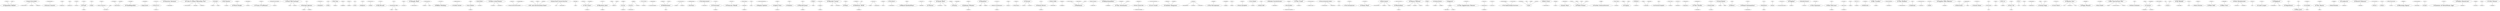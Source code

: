strict graph "" {
	1530	 [fontsize=8,
		height=0.1388888888888889,
		label="b'Nik Kershaw'",
		level=8,
		played=639560.0,
		pos="-42082.09,2985.70",
		weight=104400,
		width=0.5972222222222222];
	1916	 [fontsize=30,
		height=0.4722222222222222,
		label="b'Spandau Ballet'",
		level=1,
		played=1126173.0,
		pos="-43366.37,-4939.89",
		weight=200569,
		width=2.8333333333333335];
	1530 -- 1916	 [weight=1.0];
	185	 [fontsize=20,
		height=0.3194444444444444,
		label="b'August Burns\\nRed'",
		level=3,
		played=4031446.0,
		pos="-7529.47,4244.24",
		weight=102240,
		width=2.4166666666666665];
	2113	 [fontsize=8,
		height=0.1388888888888889,
		label="b'The Devil\\nWears Prada'",
		level=8,
		played=5536783.0,
		pos="-998.04,558.82",
		weight=104401,
		width=1.1527777777777777];
	185 -- 2113	 [weight=1.0];
	1015	 [fontsize=8,
		height=0.1388888888888889,
		label="b'It Dies\\nToday'",
		level=8,
		played=2795150.0,
		pos="-872.38,2688.84",
		weight=116737,
		width=0.6666666666666666];
	185 -- 1015	 [weight=1.0];
	938	 [fontsize=8,
		height=0.1388888888888889,
		label="b'Haste the\\nDay'",
		level=8,
		played=4612267.0,
		pos="-1398.27,4588.42",
		weight=118110,
		width=0.7361111111111112];
	185 -- 938	 [weight=1.0];
	2530	 [fontsize=8,
		height=0.1388888888888889,
		label="b'Penguin Cafe\\nOrchestra'",
		level=8,
		played=1095947.0,
		pos="-27014.24,-13631.59",
		weight=114466,
		width=1.1944444444444444];
	2524	 [fontsize=25,
		height=0.3888888888888889,
		label="b'Kronos Quartet'",
		level=2,
		played=1340426.0,
		pos="-33122.86,-9576.62",
		weight=122374,
		width=2.361111111111111];
	2530 -- 2524	 [weight=1.0];
	1993	 [fontsize=8,
		height=0.1388888888888889,
		label="b'Swayzak'",
		level=8,
		played=1071971.0,
		pos="15362.12,-1995.42",
		weight=116014,
		width=0.4305555555555556];
	2320	 [fontsize=12,
		height=0.19444444444444445,
		label="b'Tiefschwarz'",
		level=5,
		played=592764.0,
		pos="3307.85,32805.56",
		weight=100188,
		width=0.8333333333333334];
	1993 -- 2320	 [weight=1.0];
	626	 [fontsize=8,
		height=0.1388888888888889,
		label="b'Djavan'",
		level=8,
		played=1080717.0,
		pos="25263.67,26993.48",
		weight=111821,
		width=0.3333333333333333];
	866	 [fontsize=12,
		height=0.19444444444444445,
		label="b'Gilberto Gil'",
		level=5,
		played=1254268.0,
		pos="24244.88,26758.11",
		weight=144354,
		width=0.7916666666666666];
	626 -- 866	 [weight=1.0];
	395	 [fontsize=12,
		height=0.19444444444444445,
		label="b'Camille'",
		level=5,
		played=3432528.0,
		pos="6496.24,-10754.05",
		weight=202716,
		width=0.5277777777777778];
	1594	 [fontsize=8,
		height=0.1388888888888889,
		label="b'Paris Combo'",
		level=8,
		played=1127690.0,
		pos="6179.33,-11014.25",
		weight=113716,
		width=0.6111111111111112];
	395 -- 1594	 [weight=1.0];
	752	 [fontsize=8,
		height=0.1388888888888889,
		label="b'Evans Blue'",
		level=8,
		played=1971524.0,
		pos="-5413.04,-13872.10",
		weight=112431,
		width=0.5416666666666666];
	831	 [fontsize=30,
		height=0.4722222222222222,
		label="b'Fuel'",
		level=1,
		played=4350176.0,
		pos="-2263.69,13077.64",
		weight=373212,
		width=0.8194444444444444];
	752 -- 831	 [weight=1.0];
	1936	 [fontsize=8,
		height=0.1388888888888889,
		label="b'Stardust'",
		level=8,
		played=490760.0,
		pos="4583.62,34004.71",
		weight=119206,
		width=0.4027777777777778];
	1486	 [fontsize=20,
		height=0.3194444444444444,
		label="b'Mylo'",
		level=3,
		played=4409926.0,
		pos="17018.23,533.63",
		weight=420371,
		width=0.5972222222222222];
	1936 -- 1486	 [weight=1.0];
	1461	 [fontsize=8,
		height=0.1388888888888889,
		label="b'Motorcycle'",
		level=8,
		played=601728.0,
		pos="-22786.63,1301.02",
		weight=106847,
		width=0.5138888888888888];
	155	 [fontsize=15,
		height=0.2361111111111111,
		label="b'Armin van\\nBuuren'",
		level=4,
		played=5470886.0,
		pos="-18115.54,-153.24",
		weight=272579,
		width=1.75];
	1461 -- 155	 [weight=1.0];
	897	 [fontsize=8,
		height=0.1388888888888889,
		label="b'Gordon Lightfoot'",
		level=8,
		played=957879.0,
		pos="-29336.58,7039.47",
		weight=105043,
		width=0.7916666666666666];
	1093	 [fontsize=15,
		height=0.2361111111111111,
		label="b'John Denver'",
		level=4,
		played=1668092.0,
		pos="-32348.74,5579.76",
		weight=185614,
		width=1.1666666666666667];
	897 -- 1093	 [weight=1.0];
	1113	 [fontsize=8,
		height=0.1388888888888889,
		label="b'Jon McLaughlin'",
		level=8,
		played=1340892.0,
		pos="9765.57,10727.49",
		weight=114538,
		width=0.7361111111111112];
	1567	 [fontsize=30,
		height=0.4722222222222222,
		label="b'OneRepublic'",
		level=1,
		played=5318393.0,
		pos="4667.85,6515.14",
		weight=293660,
		width=2.4166666666666665];
	1113 -- 1567	 [weight=1.0];
	371	 [fontsize=8,
		height=0.1388888888888889,
		label="b'Bugge Wesseltoft'",
		level=8,
		played=799534.0,
		pos="30828.76,25059.07",
		weight=114701,
		width=0.8194444444444444];
	1023	 [fontsize=20,
		height=0.3194444444444444,
		label="b'Jaga Jazzist'",
		level=3,
		played=2149391.0,
		pos="29202.10,10895.98",
		weight=162373,
		width=1.5416666666666667];
	371 -- 1023	 [weight=1.0];
	335	 [fontsize=8,
		height=0.1388888888888889,
		label="b'Bow Wow\\nWow'",
		level=8,
		played=695564.0,
		pos="-37046.49,-4973.10",
		weight=107238,
		width=0.8055555555555556];
	2054	 [fontsize=20,
		height=0.3194444444444444,
		label="b\"The B-52's\"",
		level=3,
		played=3365579.0,
		pos="20124.14,-14172.44",
		weight=307010,
		width=1.3472222222222223];
	335 -- 2054	 [weight=1.0];
	1983	 [fontsize=30,
		height=0.4722222222222222,
		label="b'Sunrise Avenue'",
		level=1,
		played=3305105.0,
		pos="5036.25,8003.94",
		weight=181985,
		width=2.9444444444444446];
	2177	 [fontsize=8,
		height=0.1388888888888889,
		label="b'The Last\\nGoodnight'",
		level=8,
		played=1111986.0,
		pos="5000.44,8174.05",
		weight=101507,
		width=0.9861111111111112];
	1983 -- 2177	 [weight=1.0];
	521	 [fontsize=30,
		height=0.4722222222222222,
		label="b'Cute Is What We\\nAim For'",
		level=1,
		played=8700617.0,
		pos="-15096.91,-14220.63",
		weight=202105,
		width=4.958333333333333];
	811	 [fontsize=8,
		height=0.1388888888888889,
		label="b'Forever the\\nSickest Kids'",
		level=8,
		played=4019806.0,
		pos="-33388.14,-15543.63",
		weight=108294,
		width=1.1944444444444444];
	521 -- 811	 [weight=1.0];
	962	 [fontsize=8,
		height=0.1388888888888889,
		label="b'Hit the\\nLights'",
		level=8,
		played=3215901.0,
		pos="-16765.87,-8745.23",
		weight=101033,
		width=0.6666666666666666];
	521 -- 962	 [weight=1.0];
	1373	 [fontsize=8,
		height=0.1388888888888889,
		label="b'Mayday Parade'",
		level=8,
		played=5266242.0,
		pos="-37815.75,-15358.74",
		weight=118449,
		width=0.75];
	521 -- 1373	 [weight=1.0];
	1809	 [fontsize=20,
		height=0.3194444444444444,
		label="b'Scooter'",
		level=3,
		played=7271505.0,
		pos="-23242.63,7370.83",
		weight=347187,
		width=0.9583333333333334];
	1675	 [fontsize=8,
		height=0.1388888888888889,
		label="b'Pulsedriver'",
		level=8,
		played=859335.0,
		pos="-13926.86,4724.33",
		weight=116077,
		width=0.5277777777777778];
	1809 -- 1675	 [weight=1.0];
	1921	 [fontsize=8,
		height=0.1388888888888889,
		label="b'Special D.'",
		level=8,
		played=743065.0,
		pos="-20700.99,10084.53",
		weight=106578,
		width=0.4861111111111111];
	1809 -- 1921	 [weight=1.0];
	634	 [fontsize=25,
		height=0.3888888888888889,
		label="b'DJ Shadow'",
		level=2,
		played=12717833.0,
		pos="23586.30,3810.50",
		weight=602830,
		width=1.7777777777777777];
	662	 [fontsize=8,
		height=0.1388888888888889,
		label="b'Dr. Octagon'",
		level=8,
		played=1334288.0,
		pos="37271.26,17619.87",
		weight=110367,
		width=0.5694444444444444];
	634 -- 662	 [weight=1.0];
	793	 [fontsize=8,
		height=0.1388888888888889,
		label="b'Fionn Regan'",
		level=8,
		played=1400265.0,
		pos="-8502.36,41802.11",
		weight=117598,
		width=0.6111111111111112];
	1523	 [fontsize=30,
		height=0.4722222222222222,
		label="b'Nick Drake'",
		level=1,
		played=15153624.0,
		pos="1416.45,35161.37",
		weight=657487,
		width=2.0416666666666665];
	793 -- 1523	 [weight=1.0];
	430	 [fontsize=9,
		height=0.1388888888888889,
		label="b'Charlie Feathers'",
		level=7,
		played=533550.0,
		pos="48803.42,2071.76",
		weight=122098,
		width=1.0416666666666667];
	405	 [fontsize=8,
		height=0.1388888888888889,
		label="b'Carl Perkins'",
		level=8,
		played=529864.0,
		pos="48658.78,2685.07",
		weight=115259,
		width=0.5694444444444444];
	430 -- 405	 [weight=1.0];
	931	 [fontsize=8,
		height=0.1388888888888889,
		label="b'Hanoi Rocks'",
		level=8,
		played=2042143.0,
		pos="36595.25,-4331.33",
		weight=101196,
		width=0.5972222222222222];
	916	 [fontsize=30,
		height=0.4722222222222222,
		label="b\"Guns N'\\nRoses\"",
		level=1,
		played=36335776.0,
		pos="36863.86,-3785.77",
		weight=1276030,
		width=3.0277777777777777];
	931 -- 916	 [weight=1.0];
	816	 [fontsize=15,
		height=0.2361111111111111,
		label="b'Fran\xc3\xa7oise Hardy'",
		level=4,
		played=1833159.0,
		pos="1381.56,30147.94",
		weight=139451,
		width=1.5];
	817	 [fontsize=8,
		height=0.1388888888888889,
		label="b'France Gall'",
		level=8,
		played=1266604.0,
		pos="2362.44,30887.08",
		weight=110276,
		width=0.5416666666666666];
	816 -- 817	 [weight=1.0];
	1608	 [fontsize=30,
		height=0.4722222222222222,
		label="b'Paul McCartney'",
		level=1,
		played=6253004.0,
		pos="-25617.11,7397.22",
		weight=490203,
		width=2.9722222222222223];
	2455	 [fontsize=8,
		height=0.1388888888888889,
		label="b'Wings'",
		level=8,
		played=664372.0,
		pos="-27683.49,8036.09",
		weight=114904,
		width=0.3055555555555556];
	1608 -- 2455	 [weight=1.0];
	354	 [fontsize=8,
		height=0.1388888888888889,
		label="b'Brian Wilson'",
		level=8,
		played=1572353.0,
		pos="34370.66,10824.05",
		weight=104038,
		width=0.5972222222222222];
	1608 -- 354	 [weight=1.0];
	1714	 [fontsize=8,
		height=0.1388888888888889,
		label="b'Reik'",
		level=8,
		played=1190527.0,
		pos="18760.98,15282.27",
		weight=115017,
		width=0.2222222222222222];
	730	 [fontsize=25,
		height=0.3888888888888889,
		label="b'Enrique Iglesias'",
		level=2,
		played=6252538.0,
		pos="-38934.05,16674.60",
		weight=410708,
		width=2.4722222222222223];
	1714 -- 730	 [weight=1.0];
	2059	 [fontsize=8,
		height=0.1388888888888889,
		label="b'The Beautiful\\nGirls'",
		level=8,
		played=1212446.0,
		pos="-10986.11,-29932.09",
		weight=105314,
		width=0.9166666666666666];
	620	 [fontsize=20,
		height=0.3194444444444444,
		label="b'Dispatch'",
		level=3,
		played=5098445.0,
		pos="-12290.75,-29415.55",
		weight=251459,
		width=1.0833333333333333];
	2059 -- 620	 [weight=1.0];
	581	 [fontsize=8,
		height=0.1388888888888889,
		label="b'Deicide'",
		level=8,
		played=3194886.0,
		pos="-7744.54,9984.20",
		weight=107523,
		width=0.3611111111111111];
	1531	 [fontsize=20,
		height=0.3194444444444444,
		label="b'Nile'",
		level=3,
		played=5495008.0,
		pos="-8896.05,8054.69",
		weight=132731,
		width=0.4861111111111111];
	581 -- 1531	 [weight=1.0];
	1599	 [fontsize=20,
		height=0.3194444444444444,
		label="b'Pati Yang'",
		level=3,
		played=1473415.0,
		pos="-20549.36,40518.82",
		weight=153359,
		width=1.2083333333333333];
	208	 [fontsize=8,
		height=0.1388888888888889,
		label="b'Bang Gang'",
		level=8,
		played=1259729.0,
		pos="1741.38,15997.69",
		weight=107617,
		width=0.5416666666666666];
	1599 -- 208	 [weight=1.0];
	283	 [fontsize=8,
		height=0.1388888888888889,
		label="b'Blackstreet'",
		level=8,
		played=560392.0,
		pos="-21073.37,22939.06",
		weight=101549,
		width=0.5277777777777778];
	1024	 [fontsize=9,
		height=0.1388888888888889,
		label="b'Jagged Edge'",
		level=7,
		played=1067280.0,
		pos="-23045.57,20038.26",
		weight=120661,
		width=0.8194444444444444];
	283 -- 1024	 [weight=1.0];
	1314	 [fontsize=12,
		height=0.19444444444444445,
		label="b'Macaco'",
		level=5,
		played=1117348.0,
		pos="16744.48,10965.21",
		weight=104340,
		width=0.5694444444444444];
	105	 [fontsize=8,
		height=0.1388888888888889,
		label="b'Amparanoia'",
		level=8,
		played=745281.0,
		pos="17299.19,12380.35",
		weight=101806,
		width=0.5694444444444444];
	1314 -- 105	 [weight=1.0];
	1051	 [fontsize=8,
		height=0.1388888888888889,
		label="b'J.B.O.'",
		level=8,
		played=2376052.0,
		pos="-2478.46,24321.30",
		weight=105491,
		width=0.2916666666666667];
	2459	 [fontsize=15,
		height=0.2361111111111111,
		label="b'WIZO'",
		level=4,
		played=2703924.0,
		pos="-1783.82,24639.65",
		weight=106392,
		width=0.5416666666666666];
	1051 -- 2459	 [weight=1.0];
	995	 [fontsize=8,
		height=0.1388888888888889,
		label="b'Immortal'",
		level=8,
		played=4225624.0,
		pos="-7407.24,6362.36",
		weight=112492,
		width=0.4166666666666667];
	724	 [fontsize=20,
		height=0.3194444444444444,
		label="b'Emperor'",
		level=3,
		played=3813162.0,
		pos="39349.82,-19043.70",
		weight=120470,
		width=1.0694444444444444];
	995 -- 724	 [weight=1.0];
	2310	 [fontsize=8,
		height=0.1388888888888889,
		label="b'Thousand Foot\\nKrutch'",
		level=8,
		played=3128798.0,
		pos="-2804.38,10872.42",
		weight=111872,
		width=1.0972222222222223];
	804	 [fontsize=15,
		height=0.2361111111111111,
		label="b'Flyleaf'",
		level=4,
		played=9138174.0,
		pos="-2046.65,-11841.05",
		weight=299290,
		width=0.6111111111111112];
	2310 -- 804	 [weight=1.0];
	519	 [fontsize=8,
		height=0.1388888888888889,
		label="b'Cut Chemist'",
		level=8,
		played=1233450.0,
		pos="30269.43,12743.04",
		weight=104650,
		width=0.5833333333333334];
	631	 [fontsize=30,
		height=0.4722222222222222,
		label="b'DJ Krush'",
		level=1,
		played=4801063.0,
		pos="25974.73,3554.86",
		weight=297590,
		width=1.7222222222222223];
	519 -- 631	 [weight=1.0];
	649	 [fontsize=8,
		height=0.1388888888888889,
		label="b'Donots'",
		level=8,
		played=1745023.0,
		pos="-27720.29,-16830.44",
		weight=111449,
		width=0.3472222222222222];
	1928	 [fontsize=15,
		height=0.2361111111111111,
		label="b'Sportfreunde Stiller'",
		level=4,
		played=3686500.0,
		pos="-4010.16,24420.33",
		weight=175936,
		width=1.75];
	649 -- 1928	 [weight=1.0];
	757	 [fontsize=8,
		height=0.1388888888888889,
		label="b'Evergrey'",
		level=8,
		played=3861082.0,
		pos="35974.02,5143.73",
		weight=119141,
		width=0.4305555555555556];
	1513	 [fontsize=10,
		height=0.1527777777777778,
		label="b'Nevermore'",
		level=6,
		played=4605695.0,
		pos="-9106.97,7064.93",
		weight=155046,
		width=0.7222222222222222];
	757 -- 1513	 [weight=1.0];
	1858	 [fontsize=30,
		height=0.4722222222222222,
		label="b'Simply Red'",
		level=1,
		played=3168648.0,
		pos="-38955.29,4083.89",
		weight=330517,
		width=2.138888888888889];
	2029	 [fontsize=8,
		height=0.1388888888888889,
		label="b\"Terence Trent\\nD'Arby\"",
		level=8,
		played=517714.0,
		pos="-17185.68,22718.43",
		weight=103285,
		width=1.0416666666666667];
	1858 -- 2029	 [weight=1.0];
	2480	 [fontsize=12,
		height=0.19444444444444445,
		label="b'Ying Yang\\nTwins'",
		level=5,
		played=1675472.0,
		pos="-8382.51,1684.56",
		weight=158923,
		width=1.25];
	1632	 [fontsize=8,
		height=0.1388888888888889,
		label="b'Petey Pablo'",
		level=8,
		played=870187.0,
		pos="-19802.24,12739.59",
		weight=106909,
		width=0.5694444444444444];
	2480 -- 1632	 [weight=1.0];
	1262	 [fontsize=8,
		height=0.1388888888888889,
		label="b'Lil Jon'",
		level=8,
		played=823240.0,
		pos="-7545.41,16712.49",
		weight=104710,
		width=0.3055555555555556];
	2480 -- 1262	 [weight=1.0];
	407	 [fontsize=8,
		height=0.1388888888888889,
		label="b'Carmen McRae'",
		level=8,
		played=534852.0,
		pos="-12943.52,33748.69",
		weight=115481,
		width=0.75];
	263	 [fontsize=30,
		height=0.4722222222222222,
		label="b'Billie Holiday'",
		level=1,
		played=7788794.0,
		pos="-11113.34,33289.51",
		weight=521970,
		width=2.388888888888889];
	407 -- 263	 [weight=1.0];
	262	 [fontsize=8,
		height=0.1388888888888889,
		label="b'Bill Haley and\\nthe Comets'",
		level=8,
		played=456305.0,
		pos="45505.90,2305.32",
		weight=108643,
		width=1.2638888888888888];
	459	 [fontsize=20,
		height=0.3194444444444444,
		label="b'Chubby Checker'",
		level=3,
		played=430651.0,
		pos="45478.88,4228.26",
		weight=101631,
		width=2.0694444444444446];
	262 -- 459	 [weight=1.0];
	627	 [fontsize=8,
		height=0.1388888888888889,
		label="b'DJ BoBo'",
		level=8,
		played=855517.0,
		pos="-25359.14,11010.73",
		weight=109025,
		width=0.4305555555555556];
	33	 [fontsize=20,
		height=0.3194444444444444,
		label="b'Ace of\\nBase'",
		level=3,
		played=3893048.0,
		pos="-35615.18,11046.72",
		weight=371921,
		width=1.6527777777777777];
	627 -- 33	 [weight=1.0];
	1122	 [fontsize=20,
		height=0.3194444444444444,
		label="b'Josh Ritter'",
		level=3,
		played=3266654.0,
		pos="-5449.66,44002.57",
		weight=186561,
		width=1.3333333333333333];
	1756	 [fontsize=8,
		height=0.1388888888888889,
		label="b'Ron Sexsmith'",
		level=8,
		played=1079113.0,
		pos="15038.52,-16197.45",
		weight=104190,
		width=0.6666666666666666];
	1122 -- 1756	 [weight=1.0];
	74	 [fontsize=30,
		height=0.4722222222222222,
		label="b'Alice in\\nChains'",
		level=1,
		played=18477332.0,
		pos="749.56,-28967.55",
		weight=629040,
		width=3.0];
	1061	 [fontsize=8,
		height=0.1388888888888889,
		label="b'Jerry Cantrell'",
		level=8,
		played=992553.0,
		pos="-275.34,-27612.60",
		weight=107848,
		width=0.625];
	74 -- 1061	 [weight=1.0];
	560	 [fontsize=8,
		height=0.1388888888888889,
		label="b'Days of\\nthe New'",
		level=8,
		played=1022224.0,
		pos="-828.93,-28824.23",
		weight=101050,
		width=0.8333333333333334];
	74 -- 560	 [weight=1.0];
	2517	 [fontsize=8,
		height=0.1388888888888889,
		label="b'Henry Purcell'",
		level=8,
		played=584735.0,
		pos="33924.24,-11393.27",
		weight=101771,
		width=0.6388888888888888];
	2509	 [fontsize=15,
		height=0.2361111111111111,
		label="b'Georg Friedrich\\nH\xc3\xa4ndel'",
		level=4,
		played=2337334.0,
		pos="24686.65,-11668.42",
		weight=279189,
		width=2.236111111111111];
	2517 -- 2509	 [weight=1.0];
	1268	 [fontsize=8,
		height=0.1388888888888889,
		label="b'Lipps, Inc.'",
		level=8,
		played=423838.0,
		pos="-35605.00,-579.92",
		weight=111025,
		width=0.4861111111111111];
	1166	 [fontsize=25,
		height=0.3888888888888889,
		label="b'KC and the\\nSunshine Band'",
		level=2,
		played=1024547.0,
		pos="-28075.40,3561.73",
		weight=197107,
		width=4.388888888888889];
	1268 -- 1166	 [weight=1.0];
	1117	 [fontsize=25,
		height=0.3888888888888889,
		label="b'Jos\xc3\xa9 Gonz\xc3\xa1lez'",
		level=2,
		played=13893748.0,
		pos="25101.63,14926.32",
		weight=545027,
		width=2.3055555555555554];
	790	 [fontsize=8,
		height=0.1388888888888889,
		label="b'Fink'",
		level=8,
		played=1504098.0,
		pos="25952.76,14283.33",
		weight=107865,
		width=0.20833333333333334];
	1117 -- 790	 [weight=1.0];
	122	 [fontsize=8,
		height=0.1388888888888889,
		label="b'Angus &\\nJulia Stone'",
		level=8,
		played=1665194.0,
		pos="24787.11,15319.04",
		weight=103944,
		width=1.0138888888888888];
	1117 -- 122	 [weight=1.0];
	702	 [fontsize=12,
		height=0.19444444444444445,
		label="b'Elis Regina'",
		level=5,
		played=1531099.0,
		pos="26466.48,24289.46",
		weight=148727,
		width=0.8055555555555556];
	462	 [fontsize=8,
		height=0.1388888888888889,
		label="b'Cibelle'",
		level=8,
		played=859277.0,
		pos="25144.44,22248.98",
		weight=100052,
		width=0.3194444444444444];
	702 -- 462	 [weight=1.0];
	1739	 [fontsize=8,
		height=0.1388888888888889,
		label="b'Roberta Flack'",
		level=8,
		played=498126.0,
		pos="-5511.00,32171.67",
		weight=102118,
		width=0.6527777777777778];
	2200	 [fontsize=25,
		height=0.3888888888888889,
		label="b\"The O'Jays\"",
		level=2,
		played=653810.0,
		pos="-7789.69,38282.42",
		weight=143905,
		width=1.75];
	1739 -- 2200	 [weight=1.0];
	1228	 [fontsize=8,
		height=0.1388888888888889,
		label="b'Larrikin Love'",
		level=8,
		played=1345948.0,
		pos="17551.91,25409.53",
		weight=116190,
		width=0.5972222222222222];
	1488	 [fontsize=30,
		height=0.4722222222222222,
		label="b'Mystery Jets'",
		level=1,
		played=3042262.0,
		pos="18012.60,24353.12",
		weight=224026,
		width=2.3472222222222223];
	1228 -- 1488	 [weight=1.0];
	2553	 [fontsize=8,
		height=0.1388888888888889,
		label="b'Capleton'",
		level=8,
		played=1008625.0,
		pos="-24950.74,15205.23",
		weight=118921,
		width=0.4305555555555556];
	2547	 [fontsize=9,
		height=0.1388888888888889,
		label="b'Beenie Man'",
		level=7,
		played=997807.0,
		pos="-27579.51,16206.48",
		weight=128598,
		width=0.75];
	2553 -- 2547	 [weight=1.0];
	2544	 [fontsize=8,
		height=0.1388888888888889,
		label="b'Anthony B'",
		level=8,
		played=1084599.0,
		pos="-26345.91,15260.27",
		weight=112814,
		width=0.4861111111111111];
	2544 -- 2547	 [weight=1.0];
	396	 [fontsize=8,
		height=0.1388888888888889,
		label="b'Camouflage'",
		level=8,
		played=1079759.0,
		pos="17182.70,-6388.26",
		weight=119277,
		width=0.5694444444444444];
	49	 [fontsize=25,
		height=0.3888888888888889,
		label="b'a-ha'",
		level=2,
		played=6526398.0,
		pos="-43937.96,4747.34",
		weight=543486,
		width=0.7083333333333334];
	396 -- 49	 [weight=1.0];
	945	 [fontsize=8,
		height=0.1388888888888889,
		label="b'Heaven 17'",
		level=8,
		played=850588.0,
		pos="23250.93,-5669.03",
		weight=117008,
		width=0.5138888888888888];
	945 -- 1916	 [weight=1.0];
	221	 [fontsize=8,
		height=0.1388888888888889,
		label="b'Beady Belle'",
		level=8,
		played=828851.0,
		pos="35709.55,29724.83",
		weight=100040,
		width=0.5694444444444444];
	1282	 [fontsize=20,
		height=0.3194444444444444,
		label="b'Llorca'",
		level=3,
		played=575594.0,
		pos="30886.65,23731.14",
		weight=114751,
		width=0.7638888888888888];
	221 -- 1282	 [weight=1.0];
	75	 [fontsize=8,
		height=0.1388888888888889,
		label="b'Alice Russell'",
		level=8,
		played=1046172.0,
		pos="22213.80,6266.05",
		weight=112825,
		width=0.5972222222222222];
	221 -- 75	 [weight=1.0];
	2367	 [fontsize=15,
		height=0.2361111111111111,
		label="b'Turin Brakes'",
		level=4,
		played=2415581.0,
		pos="-11264.59,40378.93",
		weight=245432,
		width=1.1527777777777777];
	2073	 [fontsize=8,
		height=0.1388888888888889,
		label="b'The Bluetones'",
		level=8,
		played=853005.0,
		pos="-27743.31,-1466.68",
		weight=103279,
		width=0.6805555555555556];
	2367 -- 2073	 [weight=1.0];
	1081	 [fontsize=8,
		height=0.1388888888888889,
		label="b'Joaqu\xc3\xadn Sabina'",
		level=8,
		played=2285123.0,
		pos="13588.09,14356.90",
		weight=107453,
		width=0.7361111111111112];
	1291	 [fontsize=12,
		height=0.19444444444444445,
		label="b'Los Rodr\xc3\xadguez'",
		level=5,
		played=848868.0,
		pos="14718.47,13634.35",
		weight=102724,
		width=1.0277777777777777];
	1081 -- 1291	 [weight=1.0];
	1770	 [fontsize=8,
		height=0.1388888888888889,
		label="b'Running Wild'",
		level=8,
		played=2260303.0,
		pos="41991.02,-1333.76",
		weight=108043,
		width=0.625];
	949	 [fontsize=30,
		height=0.4722222222222222,
		label="b'Helloween'",
		level=1,
		played=11607461.0,
		pos="35250.35,1640.52",
		weight=297463,
		width=1.9583333333333333];
	1770 -- 949	 [weight=1.0];
	2572	 [fontsize=10,
		height=0.1527777777777778,
		label="b'Lee \"Scratch\"\\nPerry'",
		level=6,
		played=1404146.0,
		pos="-26487.18,18584.89",
		weight=152041,
		width=1.3611111111111112];
	2571	 [fontsize=8,
		height=0.1388888888888889,
		label="b'King Tubby'",
		level=8,
		played=1112636.0,
		pos="-24529.12,18750.98",
		weight=100940,
		width=0.5277777777777778];
	2572 -- 2571	 [weight=1.0];
	2585	 [fontsize=8,
		height=0.1388888888888889,
		label="b'The Upsetters'",
		level=8,
		played=739120.0,
		pos="-26115.38,19725.47",
		weight=113783,
		width=0.6666666666666666];
	2572 -- 2585	 [weight=1.0];
	1943	 [fontsize=8,
		height=0.1388888888888889,
		label="b'St\xc3\xa9phane Pompougnac'",
		level=8,
		played=1142070.0,
		pos="27857.99,22354.38",
		weight=117953,
		width=1.1111111111111112];
	590	 [fontsize=20,
		height=0.3194444444444444,
		label="b'De-Phazz'",
		level=3,
		played=5103421.0,
		pos="35652.65,28256.78",
		weight=360761,
		width=1.2222222222222223];
	1943 -- 590	 [weight=1.0];
	2232	 [fontsize=20,
		height=0.3194444444444444,
		label="b'The Replacements'",
		level=3,
		played=3216690.0,
		pos="12103.49,9308.99",
		weight=153863,
		width=2.3333333333333335];
	1434	 [fontsize=8,
		height=0.1388888888888889,
		label="b'Mission of\\nBurma'",
		level=8,
		played=1574821.0,
		pos="18531.76,37577.19",
		weight=115832,
		width=0.875];
	2232 -- 1434	 [weight=1.0];
	1308	 [fontsize=8,
		height=0.1388888888888889,
		label="b'Lunatic Calm'",
		level=8,
		played=460245.0,
		pos="21850.96,4854.55",
		weight=100746,
		width=0.625];
	1578	 [fontsize=30,
		height=0.4722222222222222,
		label="b'Overseer'",
		level=1,
		played=1046652.0,
		pos="20501.84,4971.94",
		weight=145569,
		width=1.7222222222222223];
	1308 -- 1578	 [weight=1.0];
	687	 [fontsize=8,
		height=0.1388888888888889,
		label="b'Edwin McCain'",
		level=8,
		played=861560.0,
		pos="23356.68,13241.28",
		weight=107185,
		width=0.6805555555555556];
	668	 [fontsize=30,
		height=0.4722222222222222,
		label="b'Duncan Sheik'",
		level=1,
		played=1086325.0,
		pos="4433.77,-3629.37",
		weight=101168,
		width=2.5972222222222223];
	687 -- 668	 [weight=1.0];
	429	 [fontsize=12,
		height=0.19444444444444445,
		label="b'Charles Mingus'",
		level=5,
		played=2660052.0,
		pos="19555.78,23407.09",
		weight=233472,
		width=1.0972222222222223];
	822	 [fontsize=8,
		height=0.1388888888888889,
		label="b'Freddie Hubbard'",
		level=8,
		played=537085.0,
		pos="21908.87,21844.96",
		weight=103588,
		width=0.7916666666666666];
	429 -- 822	 [weight=1.0];
	2268	 [fontsize=8,
		height=0.1388888888888889,
		label="b'The The'",
		level=8,
		played=1081610.0,
		pos="21446.15,-10490.15",
		weight=107605,
		width=0.4027777777777778];
	2469	 [fontsize=12,
		height=0.19444444444444445,
		label="b'XTC'",
		level=5,
		played=3162538.0,
		pos="19327.49,-12643.38",
		weight=214648,
		width=0.3194444444444444];
	2268 -- 2469	 [weight=1.0];
	1059	 [fontsize=8,
		height=0.1388888888888889,
		label="b'Jenny Lewis with The\\nWatson Twins'",
		level=8,
		played=2440995.0,
		pos="-12403.02,-21719.45",
		weight=100892,
		width=1.7361111111111112];
	1713	 [fontsize=25,
		height=0.3888888888888889,
		label="b'Regina Spektor'",
		level=2,
		played=28951053.0,
		pos="-16413.13,37385.74",
		weight=689251,
		width=2.4027777777777777];
	1059 -- 1713	 [weight=1.0];
	381	 [fontsize=8,
		height=0.1388888888888889,
		label="b'\xc2\xb5-Ziq'",
		level=8,
		played=1546988.0,
		pos="20977.58,8350.99",
		weight=115833,
		width=0.25];
	140	 [fontsize=25,
		height=0.3888888888888889,
		label="b'Aphex Twin'",
		level=2,
		played=21242277.0,
		pos="18800.46,2843.67",
		weight=664060,
		width=1.8194444444444444];
	381 -- 140	 [weight=1.0];
	232	 [fontsize=8,
		height=0.1388888888888889,
		label="b'Belanova'",
		level=8,
		played=1861203.0,
		pos="17681.71,18802.12",
		weight=104512,
		width=0.4444444444444444];
	1832	 [fontsize=25,
		height=0.3888888888888889,
		label="b'Shakira'",
		level=2,
		played=11957055.0,
		pos="19058.04,17915.78",
		weight=599218,
		width=1.1805555555555556];
	232 -- 1832	 [weight=1.0];
	1318	 [fontsize=8,
		height=0.1388888888888889,
		label="b'Madcon'",
		level=8,
		played=1015434.0,
		pos="-17926.39,14505.94",
		weight=109168,
		width=0.3888888888888889];
	2464	 [fontsize=30,
		height=0.4722222222222222,
		label="b'Wyclef Jean'",
		level=1,
		played=2957226.0,
		pos="-18211.22,-8591.03",
		weight=255232,
		width=2.2777777777777777];
	1318 -- 2464	 [weight=1.0];
	1401	 [fontsize=20,
		height=0.3194444444444444,
		label="b'Mew'",
		level=3,
		played=11046793.0,
		pos="6714.00,14807.37",
		weight=323244,
		width=0.5972222222222222];
	1154	 [fontsize=8,
		height=0.1388888888888889,
		label="b'Kashmir'",
		level=8,
		played=2380328.0,
		pos="-3006.01,36795.42",
		weight=101240,
		width=0.3888888888888889];
	1401 -- 1154	 [weight=1.0];
	1353	 [fontsize=8,
		height=0.1388888888888889,
		label="b'Martina McBride'",
		level=8,
		played=1139901.0,
		pos="10747.86,5121.00",
		weight=112023,
		width=0.7638888888888888];
	1286	 [fontsize=12,
		height=0.19444444444444445,
		label="b'Lonestar'",
		level=5,
		played=1001966.0,
		pos="-28656.93,26538.55",
		weight=103286,
		width=0.625];
	1353 -- 1286	 [weight=1.0];
	1340	 [fontsize=30,
		height=0.4722222222222222,
		label="b'Mariah Carey'",
		level=1,
		played=14393163.0,
		pos="-9913.66,24711.82",
		weight=720333,
		width=2.513888888888889];
	1897	 [fontsize=8,
		height=0.1388888888888889,
		label="b'Solange'",
		level=8,
		played=661219.0,
		pos="-10387.33,22926.30",
		weight=107376,
		width=0.3888888888888889];
	1340 -- 1897	 [weight=1.0];
	1412	 [fontsize=8,
		height=0.1388888888888889,
		label="b'Michelle Williams'",
		level=8,
		played=738432.0,
		pos="-7338.29,25473.50",
		weight=100180,
		width=0.8055555555555556];
	1340 -- 1412	 [weight=1.0];
	570	 [fontsize=8,
		height=0.1388888888888889,
		label="b'Deathstars'",
		level=8,
		played=4753078.0,
		pos="2905.22,498.78",
		weight=109203,
		width=0.5138888888888888];
	1584	 [fontsize=30,
		height=0.4722222222222222,
		label="b'Pain'",
		level=1,
		played=5681123.0,
		pos="5121.90,3875.70",
		weight=155990,
		width=0.8472222222222222];
	570 -- 1584	 [weight=1.0];
	533	 [fontsize=8,
		height=0.1388888888888889,
		label="b'DANGERDOOM'",
		level=8,
		played=1979567.0,
		pos="37458.89,18730.79",
		weight=113968,
		width=0.7916666666666666];
	588	 [fontsize=30,
		height=0.4722222222222222,
		label="b'Deltron 3030'",
		level=1,
		played=2493033.0,
		pos="34213.24,14817.43",
		weight=149636,
		width=2.388888888888889];
	533 -- 588	 [weight=1.0];
	428	 [fontsize=8,
		height=0.1388888888888889,
		label="b'Charles Aznavour'",
		level=8,
		played=1032481.0,
		pos="-12039.79,34481.46",
		weight=102760,
		width=0.8333333333333334];
	1085	 [fontsize=8,
		height=0.1388888888888889,
		label="b'Joe Dassin'",
		level=8,
		played=1266684.0,
		pos="-11846.00,35383.59",
		weight=116329,
		width=0.5277777777777778];
	428 -- 1085	 [weight=1.0];
	1021	 [fontsize=12,
		height=0.19444444444444445,
		label="b'Jacques Brel'",
		level=5,
		played=2220822.0,
		pos="-12790.94,34060.04",
		weight=143415,
		width=0.9166666666666666];
	428 -- 1021	 [weight=1.0];
	985	 [fontsize=9,
		height=0.1388888888888889,
		label="b'Ian Pooley'",
		level=7,
		played=642222.0,
		pos="27385.03,21269.91",
		weight=112200,
		width=0.6666666666666666];
	304	 [fontsize=8,
		height=0.1388888888888889,
		label="b'Blue Six'",
		level=8,
		played=870306.0,
		pos="28595.19,20511.63",
		weight=103865,
		width=0.3888888888888889];
	985 -- 304	 [weight=1.0];
	2044	 [fontsize=20,
		height=0.3194444444444444,
		label="b'The Almost'",
		level=3,
		played=2560203.0,
		pos="-13185.34,-16441.94",
		weight=103130,
		width=1.4166666666666667];
	37	 [fontsize=8,
		height=0.1388888888888889,
		label="b'A Day\\nto Remember'",
		level=8,
		played=8188670.0,
		pos="-24785.16,-13747.82",
		weight=109699,
		width=1.0138888888888888];
	2044 -- 37	 [weight=1.0];
	799	 [fontsize=8,
		height=0.1388888888888889,
		label="b'Flipsyde'",
		level=8,
		played=1481364.0,
		pos="-15159.09,3040.54",
		weight=102747,
		width=0.4027777777777778];
	275	 [fontsize=30,
		height=0.4722222222222222,
		label="b'Black Eyed\\nPeas'",
		level=1,
		played=15223026.0,
		pos="-27098.71,18892.58",
		weight=957174,
		width=3.388888888888889];
	799 -- 275	 [weight=1.0];
	115	 [fontsize=10,
		height=0.1527777777777778,
		label="b'Andrew W.K.'",
		level=6,
		played=2569166.0,
		pos="2057.42,-12505.10",
		weight=146995,
		width=0.8472222222222222];
	200	 [fontsize=8,
		height=0.1388888888888889,
		label="b'Backyard Babies'",
		level=8,
		played=2480402.0,
		pos="47924.93,239.56",
		weight=100354,
		width=0.7916666666666666];
	115 -- 200	 [weight=1.0];
	2069	 [fontsize=8,
		height=0.1388888888888889,
		label="b'The Bled'",
		level=8,
		played=2701222.0,
		pos="-5910.08,-1106.40",
		weight=118596,
		width=0.4305555555555556];
	2314	 [fontsize=30,
		height=0.4722222222222222,
		label="b'Thrice'",
		level=1,
		played=16236169.0,
		pos="-1252.14,-2794.03",
		weight=387528,
		width=1.1666666666666667];
	2069 -- 2314	 [weight=1.0];
	1683	 [fontsize=30,
		height=0.4722222222222222,
		label="b'Quiet Riot'",
		level=1,
		played=919922.0,
		pos="43688.59,-8054.44",
		weight=134496,
		width=1.8611111111111112];
	559	 [fontsize=8,
		height=0.1388888888888889,
		label="b'David Lee\\nRoth'",
		level=8,
		played=638261.0,
		pos="40131.43,1435.48",
		weight=100233,
		width=0.7916666666666666];
	1683 -- 559	 [weight=1.0];
	1699	 [fontsize=8,
		height=0.1388888888888889,
		label="b'Ratt'",
		level=8,
		played=1034519.0,
		pos="41518.09,-4650.20",
		weight=104882,
		width=0.19444444444444445];
	1683 -- 1699	 [weight=1.0];
	1035	 [fontsize=8,
		height=0.1388888888888889,
		label="b'Jamie Foxx'",
		level=8,
		played=1085727.0,
		pos="-9127.55,17755.01",
		weight=114725,
		width=0.5416666666666666];
	1476	 [fontsize=25,
		height=0.3888888888888889,
		label="b'Musiq'",
		level=2,
		played=1456713.0,
		pos="-15420.24,17814.59",
		weight=110855,
		width=0.9305555555555556];
	1035 -- 1476	 [weight=1.0];
	1661	 [fontsize=8,
		height=0.1388888888888889,
		label="b'Primal Fear'",
		level=8,
		played=1641017.0,
		pos="42391.32,-1569.09",
		weight=103147,
		width=0.5416666666666666];
	1661 -- 949	 [weight=1.0];
	62	 [fontsize=8,
		height=0.1388888888888889,
		label="b'Albert King'",
		level=8,
		played=773593.0,
		pos="29852.53,-6641.65",
		weight=112542,
		width=0.5138888888888888];
	1104	 [fontsize=30,
		height=0.4722222222222222,
		label="b'Johnny Winter'",
		level=1,
		played=963992.0,
		pos="31696.74,-4958.82",
		weight=131056,
		width=2.6666666666666665];
	62 -- 1104	 [weight=1.0];
	2465	 [fontsize=30,
		height=0.4722222222222222,
		label="b'Xandria'",
		level=1,
		played=3253756.0,
		pos="32390.53,-19660.39",
		weight=146459,
		width=1.4444444444444444];
	926	 [fontsize=8,
		height=0.1388888888888889,
		label="b'Haggard'",
		level=8,
		played=3262532.0,
		pos="36369.86,-18574.01",
		weight=116929,
		width=0.4166666666666667];
	2465 -- 926	 [weight=1.0];
	683	 [fontsize=8,
		height=0.1388888888888889,
		label="b'Edenbridge'",
		level=8,
		played=1457973.0,
		pos="32978.49,-16048.97",
		weight=106851,
		width=0.5416666666666666];
	2465 -- 683	 [weight=1.0];
	130	 [fontsize=8,
		height=0.1388888888888889,
		label="b'Annett Louisan'",
		level=8,
		played=1278825.0,
		pos="-1144.36,30427.06",
		weight=100586,
		width=0.7083333333333334];
	951	 [fontsize=15,
		height=0.2361111111111111,
		label="b'Herbert Gr\xc3\xb6nemeyer'",
		level=4,
		played=2021205.0,
		pos="515.93,27492.05",
		weight=135891,
		width=1.875];
	130 -- 951	 [weight=1.0];
	1049	 [fontsize=8,
		height=0.1388888888888889,
		label="b'Jazzamor'",
		level=8,
		played=986128.0,
		pos="28207.48,26718.82",
		weight=114778,
		width=0.4583333333333333];
	1430	 [fontsize=12,
		height=0.19444444444444445,
		label="b'Minus 8'",
		level=5,
		played=1093297.0,
		pos="30223.42,20741.36",
		weight=169244,
		width=0.5555555555555556];
	1049 -- 1430	 [weight=1.0];
	1836	 [fontsize=8,
		height=0.1388888888888889,
		label="b'Shayne Ward'",
		level=8,
		played=1237669.0,
		pos="-48469.28,5973.85",
		weight=107689,
		width=0.6388888888888888];
	1477	 [fontsize=15,
		height=0.2361111111111111,
		label="b'Mutya Buena'",
		level=4,
		played=931054.0,
		pos="-31201.70,24759.08",
		weight=149083,
		width=1.2083333333333333];
	1836 -- 1477	 [weight=1.0];
	442	 [fontsize=25,
		height=0.3888888888888889,
		label="b'Chicane'",
		level=2,
		played=3721047.0,
		pos="-22088.21,-3369.63",
		weight=332065,
		width=1.2777777777777777];
	1898	 [fontsize=8,
		height=0.1388888888888889,
		label="b'Solar Stone'",
		level=8,
		played=740832.0,
		pos="-21963.76,2138.70",
		weight=112106,
		width=0.5555555555555556];
	442 -- 1898	 [weight=1.0];
	1348	 [fontsize=8,
		height=0.1388888888888889,
		label="b'Markus Schulz'",
		level=8,
		played=832732.0,
		pos="-23102.15,60.34",
		weight=100594,
		width=0.6944444444444444];
	442 -- 1348	 [weight=1.0];
	2556	 [fontsize=8,
		height=0.1388888888888889,
		label="b'Culture'",
		level=8,
		played=712821.0,
		pos="-24038.38,15260.06",
		weight=111232,
		width=0.3472222222222222];
	2559	 [fontsize=25,
		height=0.3888888888888889,
		label="b'Dennis Brown'",
		level=2,
		played=863861.0,
		pos="-23009.67,14770.87",
		weight=140788,
		width=2.1666666666666665];
	2556 -- 2559	 [weight=1.0];
	647	 [fontsize=8,
		height=0.1388888888888889,
		label="b'Donny Hathaway'",
		level=8,
		played=684989.0,
		pos="-7263.81,33146.71",
		weight=114525,
		width=0.8055555555555556];
	647 -- 2200	 [weight=1.0];
	1602	 [fontsize=20,
		height=0.3194444444444444,
		label="b'Patty Griffin'",
		level=3,
		played=1577042.0,
		pos="7733.86,91.05",
		weight=129702,
		width=1.4583333333333333];
	2062	 [fontsize=8,
		height=0.1388888888888889,
		label="b'The Be\\nGood Tanyas'",
		level=8,
		played=1367033.0,
		pos="8267.36,-7129.56",
		weight=104608,
		width=1.0555555555555556];
	1602 -- 2062	 [weight=1.0];
	2306	 [fontsize=8,
		height=0.1388888888888889,
		label="b'Thomas Dolby'",
		level=8,
		played=611376.0,
		pos="19397.03,-9406.43",
		weight=109388,
		width=0.6805555555555556];
	2082	 [fontsize=9,
		height=0.1388888888888889,
		label="b'The Buggles'",
		level=7,
		played=700813.0,
		pos="-43806.27,-3651.58",
		weight=141378,
		width=0.7916666666666666];
	2306 -- 2082	 [weight=1.0];
	1397	 [fontsize=8,
		height=0.1388888888888889,
		label="b'Method Man\\n& Redman'",
		level=8,
		played=1232809.0,
		pos="-15606.50,1809.11",
		weight=117887,
		width=1.1805555555555556];
	1709	 [fontsize=30,
		height=0.4722222222222222,
		label="b'Redman'",
		level=1,
		played=1852239.0,
		pos="-9860.39,3038.77",
		weight=131327,
		width=1.5833333333333333];
	1397 -- 1709	 [weight=1.0];
	1065	 [fontsize=15,
		height=0.2361111111111111,
		label="b'Jessica Simpson'",
		level=4,
		played=2788490.0,
		pos="-36764.72,24562.79",
		weight=298868,
		width=1.5416666666666667];
	1162	 [fontsize=8,
		height=0.1388888888888889,
		label="b'Katharine McPhee'",
		level=8,
		played=1423341.0,
		pos="-34842.27,23638.89",
		weight=105181,
		width=0.875];
	1065 -- 1162	 [weight=1.0];
	197	 [fontsize=30,
		height=0.4722222222222222,
		label="b'Babyshambles'",
		level=1,
		played=12967629.0,
		pos="-18180.32,43615.40",
		weight=499914,
		width=2.736111111111111];
	2205	 [fontsize=8,
		height=0.1388888888888889,
		label="b'The Paddingtons'",
		level=8,
		played=851611.0,
		pos="-18661.61,52161.20",
		weight=106091,
		width=0.8055555555555556];
	197 -- 2205	 [weight=1.0];
	1566	 [fontsize=8,
		height=0.1388888888888889,
		label="b'One Night\\nOnly'",
		level=8,
		played=815945.0,
		pos="-14964.77,46798.38",
		weight=108133,
		width=0.7777777777777778];
	2052	 [fontsize=30,
		height=0.4722222222222222,
		label="b'The Automatic'",
		level=1,
		played=2923669.0,
		pos="-14874.18,45403.28",
		weight=247640,
		width=2.6944444444444446];
	1566 -- 2052	 [weight=1.0];
	2139	 [fontsize=8,
		height=0.1388888888888889,
		label="b'The Funky\\nLowlives'",
		level=8,
		played=439737.0,
		pos="27948.41,27112.49",
		weight=102989,
		width=0.9861111111111112];
	1282 -- 2139	 [weight=1.0];
	692	 [fontsize=8,
		height=0.1388888888888889,
		label="b'Eighteen Visions'",
		level=8,
		played=1711216.0,
		pos="-5352.52,-32.10",
		weight=106094,
		width=0.7777777777777778];
	760	 [fontsize=20,
		height=0.3194444444444444,
		label="b'Every Time\\nI Die'",
		level=3,
		played=6022549.0,
		pos="-6113.80,204.57",
		weight=159968,
		width=2.2083333333333335];
	692 -- 760	 [weight=1.0];
	1974	 [fontsize=8,
		height=0.1388888888888889,
		label="b'Suburban Kids With\\nBiblical Names'",
		level=8,
		played=1415392.0,
		pos="6497.25,37113.08",
		weight=116363,
		width=1.7083333333333333];
	1299	 [fontsize=25,
		height=0.3888888888888889,
		label="b'Love Is\\nAll'",
		level=2,
		played=1046804.0,
		pos="6608.45,36554.50",
		weight=105033,
		width=1.8055555555555556];
	1974 -- 1299	 [weight=1.0];
	1174	 [fontsize=8,
		height=0.1388888888888889,
		label="b'Kelly Osbourne'",
		level=8,
		played=752247.0,
		pos="-35005.68,26620.59",
		weight=114804,
		width=0.7222222222222222];
	164	 [fontsize=30,
		height=0.4722222222222222,
		label="b'Ashlee Simpson'",
		level=1,
		played=7474313.0,
		pos="-38852.29,26551.47",
		weight=469115,
		width=3.013888888888889];
	1174 -- 164	 [weight=1.0];
	1540	 [fontsize=12,
		height=0.19444444444444445,
		label="b'Nonpoint'",
		level=5,
		played=2826196.0,
		pos="811.37,-10092.71",
		weight=166970,
		width=0.6388888888888888];
	96	 [fontsize=8,
		height=0.1388888888888889,
		label="b'American Head\\nCharge'",
		level=8,
		played=1511578.0,
		pos="371.20,-9033.19",
		weight=100351,
		width=1.1666666666666667];
	1540 -- 96	 [weight=1.0];
	665	 [fontsize=8,
		height=0.1388888888888889,
		label="b'Dry Kill\\nLogic'",
		level=8,
		played=1872512.0,
		pos="1387.61,-9142.93",
		weight=115145,
		width=0.6666666666666666];
	1540 -- 665	 [weight=1.0];
	9	 [fontsize=8,
		height=0.1388888888888889,
		label="b'(hed) Planet\\nEarth'",
		level=8,
		played=2485953.0,
		pos="6009.79,5428.17",
		weight=116026,
		width=0.9166666666666666];
	1540 -- 9	 [weight=1.0];
	2332	 [fontsize=8,
		height=0.1388888888888889,
		label="b'Toby Keith'",
		level=8,
		played=1695967.0,
		pos="-26595.12,26913.72",
		weight=107120,
		width=0.5];
	1286 -- 2332	 [weight=1.0];
	57	 [fontsize=8,
		height=0.1388888888888889,
		label="b'Akron/Family'",
		level=8,
		played=2202159.0,
		pos="14907.79,20812.19",
		weight=112345,
		width=0.625];
	2191	 [fontsize=25,
		height=0.3888888888888889,
		label="b'The Microphones'",
		level=2,
		played=4524008.0,
		pos="16737.24,20195.11",
		weight=209964,
		width=2.6944444444444446];
	57 -- 2191	 [weight=1.0];
	1118	 [fontsize=8,
		height=0.1388888888888889,
		label="b'Jos\xc3\xa9 Padilla'",
		level=8,
		played=639094.0,
		pos="31162.63,15843.54",
		weight=114638,
		width=0.5694444444444444];
	47	 [fontsize=12,
		height=0.19444444444444445,
		label="b'Afterlife'",
		level=5,
		played=1558542.0,
		pos="32079.14,16418.92",
		weight=225205,
		width=0.5277777777777778];
	1118 -- 47	 [weight=1.0];
	18	 [fontsize=12,
		height=0.19444444444444445,
		label="b'4hero'",
		level=5,
		played=1760492.0,
		pos="33024.62,25661.74",
		weight=169114,
		width=0.4166666666666667];
	1301	 [fontsize=8,
		height=0.1388888888888889,
		label="b'LTJ Bukem'",
		level=8,
		played=1147835.0,
		pos="31152.49,27517.41",
		weight=110380,
		width=0.5277777777777778];
	18 -- 1301	 [weight=1.0];
	1634	 [fontsize=8,
		height=0.1388888888888889,
		label="b'Petula Clark'",
		level=8,
		played=632466.0,
		pos="-30009.75,4606.12",
		weight=107536,
		width=0.5694444444444444];
	670	 [fontsize=20,
		height=0.3194444444444444,
		label="b'Dusty Springfield'",
		level=3,
		played=3058027.0,
		pos="17621.09,1563.15",
		weight=396875,
		width=2.111111111111111];
	1634 -- 670	 [weight=1.0];
	1306	 [fontsize=20,
		height=0.3194444444444444,
		label="b'Luis Miguel'",
		level=3,
		played=1256982.0,
		pos="15665.27,17176.24",
		weight=100781,
		width=1.4166666666666667];
	1859	 [fontsize=8,
		height=0.1388888888888889,
		label="b'Sin Bandera'",
		level=8,
		played=1161447.0,
		pos="17214.26,14309.67",
		weight=106307,
		width=0.5833333333333334];
	1306 -- 1859	 [weight=1.0];
	25	 [fontsize=8,
		height=0.1388888888888889,
		label="b'A*Teens'",
		level=8,
		played=1387493.0,
		pos="-37684.33,10393.47",
		weight=106133,
		width=0.4027777777777778];
	958	 [fontsize=20,
		height=0.3194444444444444,
		label="b'Hilary Duff'",
		level=3,
		played=8249423.0,
		pos="-50035.91,3642.57",
		weight=408619,
		width=1.3055555555555556];
	25 -- 958	 [weight=1.0];
	2127	 [fontsize=8,
		height=0.1388888888888889,
		label="b'The Exies'",
		level=8,
		played=1535356.0,
		pos="-8059.03,-17877.38",
		weight=110094,
		width=0.4722222222222222];
	831 -- 2127	 [weight=1.0];
	360	 [fontsize=25,
		height=0.3888888888888889,
		label="b'Broken Social\\nScene'",
		level=2,
		played=23513791.0,
		pos="9196.74,19630.79",
		weight=696631,
		width=3.4166666666666665];
	143	 [fontsize=8,
		height=0.1388888888888889,
		label="b'Apostle of\\nHustle'",
		level=8,
		played=1194810.0,
		pos="11514.61,35959.64",
		weight=103390,
		width=0.8472222222222222];
	360 -- 143	 [weight=1.0];
	1269	 [fontsize=8,
		height=0.1388888888888889,
		label="b'Liquido'",
		level=8,
		played=1111221.0,
		pos="-18538.51,-26720.97",
		weight=114913,
		width=0.3472222222222222];
	1928 -- 1269	 [weight=1.0];
	1182	 [fontsize=8,
		height=0.1388888888888889,
		label="b'Kettcar'",
		level=8,
		played=3952870.0,
		pos="378.15,26143.48",
		weight=107159,
		width=0.3333333333333333];
	1928 -- 1182	 [weight=1.0];
	271	 [fontsize=8,
		height=0.1388888888888889,
		label="b'Bishop Allen'",
		level=8,
		played=2346828.0,
		pos="7060.13,45188.54",
		weight=118515,
		width=0.5833333333333334];
	1696	 [fontsize=20,
		height=0.3194444444444444,
		label="b'Ra Ra\\nRiot'",
		level=3,
		played=1543135.0,
		pos="12551.11,40886.78",
		weight=114080,
		width=1.5138888888888888];
	271 -- 1696	 [weight=1.0];
	708	 [fontsize=8,
		height=0.1388888888888889,
		label="b'El-P'",
		level=8,
		played=1846440.0,
		pos="36568.44,16942.96",
		weight=102971,
		width=0.20833333333333334];
	708 -- 588	 [weight=1.0];
	2277	 [fontsize=30,
		height=0.4722222222222222,
		label="b'The Used'",
		level=1,
		played=25453767.0,
		pos="-8001.79,-7023.95",
		weight=533923,
		width=1.8194444444444444];
	1320	 [fontsize=8,
		height=0.1388888888888889,
		label="b'Madina Lake'",
		level=8,
		played=2542373.0,
		pos="-34004.30,-14312.44",
		weight=110233,
		width=0.6111111111111112];
	2277 -- 1320	 [weight=1.0];
	1382	 [fontsize=8,
		height=0.1388888888888889,
		label="b'Medi\xc3\xa6val B\xc3\xa6bes'",
		level=8,
		played=1355086.0,
		pos="-24657.00,-7831.99",
		weight=116592,
		width=0.8333333333333334];
	279	 [fontsize=10,
		height=0.1527777777777778,
		label="b\"Blackmore's Night\"",
		level=6,
		played=5484559.0,
		pos="-24802.71,-6903.08",
		weight=159198,
		width=1.1805555555555556];
	1382 -- 279	 [weight=1.0];
	828	 [fontsize=20,
		height=0.3194444444444444,
		label="b'From Autumn\\nto Ashes'",
		level=3,
		played=7476897.0,
		pos="-1954.91,-976.95",
		weight=238174,
		width=3.0];
	663	 [fontsize=8,
		height=0.1388888888888889,
		label="b'Drop Dead,\\nGorgeous'",
		level=8,
		played=3482284.0,
		pos="-3660.90,-1004.66",
		weight=100778,
		width=1.0972222222222223];
	828 -- 663	 [weight=1.0];
	756	 [fontsize=8,
		height=0.1388888888888889,
		label="b'Evergreen Terrace'",
		level=8,
		played=3222078.0,
		pos="-6142.74,1209.79",
		weight=110291,
		width=0.8611111111111112];
	828 -- 756	 [weight=1.0];
	225	 [fontsize=12,
		height=0.19444444444444445,
		label="b'Bebe'",
		level=5,
		played=1307791.0,
		pos="15906.14,12221.17",
		weight=125493,
		width=0.375];
	1386	 [fontsize=8,
		height=0.1388888888888889,
		label="b'Melendi'",
		level=8,
		played=1078329.0,
		pos="14246.07,11943.57",
		weight=101994,
		width=0.375];
	225 -- 1386	 [weight=1.0];
	2189	 [fontsize=8,
		height=0.1388888888888889,
		label="b'The Matches'",
		level=8,
		played=2762533.0,
		pos="-13512.74,-7528.69",
		weight=104811,
		width=0.6111111111111112];
	2254	 [fontsize=20,
		height=0.3194444444444444,
		label="b'The Starting\\nLine'",
		level=3,
		played=7974773.0,
		pos="-15970.54,-8129.89",
		weight=302519,
		width=2.2777777777777777];
	2189 -- 2254	 [weight=1.0];
	2555	 [fontsize=8,
		height=0.1388888888888889,
		label="b'Culcha Candela'",
		level=8,
		played=2025054.0,
		pos="-29428.38,17904.61",
		weight=109017,
		width=0.75];
	2578	 [fontsize=30,
		height=0.4722222222222222,
		label="b'Sean Paul'",
		level=1,
		played=5639700.0,
		pos="-28401.62,17024.52",
		weight=460250,
		width=1.9305555555555556];
	2555 -- 2578	 [weight=1.0];
	1725	 [fontsize=25,
		height=0.3888888888888889,
		label="b'Rick James'",
		level=2,
		played=905168.0,
		pos="-7732.72,33427.72",
		weight=179537,
		width=1.8055555555555556];
	1664	 [fontsize=8,
		height=0.1388888888888889,
		label="b'Prince &\\nThe Revolution'",
		level=8,
		played=781544.0,
		pos="-24199.83,5362.15",
		weight=102950,
		width=1.1944444444444444];
	1725 -- 1664	 [weight=1.0];
	1556	 [fontsize=8,
		height=0.1388888888888889,
		label="b'Ohio Players'",
		level=8,
		played=465843.0,
		pos="-3279.37,35092.99",
		weight=106134,
		width=0.6111111111111112];
	1725 -- 1556	 [weight=1.0];
	393	 [fontsize=8,
		height=0.1388888888888889,
		label="b'Cameo'",
		level=8,
		played=469921.0,
		pos="-3770.27,38455.64",
		weight=114780,
		width=0.3472222222222222];
	1725 -- 393	 [weight=1.0];
	251	 [fontsize=8,
		height=0.1388888888888889,
		label="b'Between the Buried\\nand Me'",
		level=8,
		played=5388144.0,
		pos="-1756.17,10353.58",
		weight=106227,
		width=1.3611111111111112];
	1361	 [fontsize=30,
		height=0.4722222222222222,
		label="b'Mastodon'",
		level=1,
		played=8999225.0,
		pos="-2586.83,9347.94",
		weight=241190,
		width=1.8333333333333333];
	251 -- 1361	 [weight=1.0];
	111	 [fontsize=8,
		height=0.1388888888888889,
		label="b'Andain'",
		level=8,
		played=896449.0,
		pos="-14465.06,5767.74",
		weight=109556,
		width=0.3333333333333333];
	1211	 [fontsize=8,
		height=0.1388888888888889,
		label="b'Kyau vs.\\nAlbert'",
		level=8,
		played=829067.0,
		pos="-16494.95,2399.81",
		weight=106201,
		width=0.7638888888888888];
	111 -- 1211	 [weight=1.0];
	1492	 [fontsize=30,
		height=0.4722222222222222,
		label="b'Nancy Wilson'",
		level=1,
		played=731569.0,
		pos="-17842.38,26529.54",
		weight=148489,
		width=2.5555555555555554];
	1844	 [fontsize=8,
		height=0.1388888888888889,
		label="b'Shirley Horn'",
		level=8,
		played=481968.0,
		pos="-13089.29,31994.62",
		weight=107627,
		width=0.5833333333333334];
	1492 -- 1844	 [weight=1.0];
	1038	 [fontsize=8,
		height=0.1388888888888889,
		label="b'Jane Monheit'",
		level=8,
		played=637021.0,
		pos="-3796.90,29652.17",
		weight=101781,
		width=0.6388888888888888];
	1492 -- 1038	 [weight=1.0];
	1296	 [fontsize=8,
		height=0.1388888888888889,
		label="b'Lou Rawls'",
		level=8,
		played=414030.0,
		pos="-9374.55,34152.09",
		weight=100101,
		width=0.5];
	1492 -- 1296	 [weight=1.0];
	1501	 [fontsize=8,
		height=0.1388888888888889,
		label="b'Naughty by\\nNature'",
		level=8,
		played=756341.0,
		pos="-6894.66,919.95",
		weight=107916,
		width=0.9444444444444444];
	1501 -- 1709	 [weight=1.0];
	1326	 [fontsize=20,
		height=0.3194444444444444,
		label="b'Mae'",
		level=3,
		played=9269380.0,
		pos="-13694.53,-7445.55",
		weight=310303,
		width=0.5416666666666666];
	1838	 [fontsize=8,
		height=0.1388888888888889,
		label="b'Sherwood'",
		level=8,
		played=2360992.0,
		pos="-10853.65,-15993.28",
		weight=102483,
		width=0.4861111111111111];
	1326 -- 1838	 [weight=1.0];
	2385	 [fontsize=20,
		height=0.3194444444444444,
		label="b'Uniting Nations'",
		level=3,
		played=609742.0,
		pos="-14911.13,7280.65",
		weight=103026,
		width=1.8888888888888888];
	2415	 [fontsize=8,
		height=0.1388888888888889,
		label="b'Vinylshakerz'",
		level=8,
		played=561862.0,
		pos="-18673.59,-10461.10",
		weight=105101,
		width=0.5972222222222222];
	2385 -- 2415	 [weight=1.0];
	1962	 [fontsize=8,
		height=0.1388888888888889,
		label="b'StoneBridge'",
		level=8,
		played=526715.0,
		pos="-22588.84,-5520.72",
		weight=104056,
		width=0.5833333333333334];
	2385 -- 1962	 [weight=1.0];
	144	 [fontsize=25,
		height=0.3888888888888889,
		label="b'Apparat'",
		level=2,
		played=3757399.0,
		pos="26230.27,-1729.29",
		weight=158464,
		width=1.2222222222222223];
	1499	 [fontsize=8,
		height=0.1388888888888889,
		label="b'Nathan Fake'",
		level=8,
		played=1207239.0,
		pos="29354.88,1477.66",
		weight=107759,
		width=0.6111111111111112];
	144 -- 1499	 [weight=1.0];
	1557	 [fontsize=8,
		height=0.1388888888888889,
		label="b'Oh No!\\nOh My!'",
		level=8,
		played=1319159.0,
		pos="6404.30,46168.17",
		weight=100408,
		width=0.7638888888888888];
	2048	 [fontsize=30,
		height=0.4722222222222222,
		label="b'The Apples\\nin Stereo'",
		level=1,
		played=4167192.0,
		pos="10844.07,37338.56",
		weight=225617,
		width=4.125];
	1557 -- 2048	 [weight=1.0];
	1720	 [fontsize=8,
		height=0.1388888888888889,
		label="b'Ricardo Villalobos'",
		level=8,
		played=1219520.0,
		pos="8317.10,32580.66",
		weight=118624,
		width=0.8333333333333334];
	1499 -- 1720	 [weight=1.0];
	912	 [fontsize=8,
		height=0.1388888888888889,
		label="b'Gui Boratto'",
		level=8,
		played=1393665.0,
		pos="27449.31,603.24",
		weight=102686,
		width=0.5416666666666666];
	1499 -- 912	 [weight=1.0];
	726	 [fontsize=8,
		height=0.1388888888888889,
		label="b'Enanitos Verdes'",
		level=8,
		played=1015377.0,
		pos="15565.58,14360.38",
		weight=119632,
		width=0.7638888888888888];
	386	 [fontsize=10,
		height=0.1527777777777778,
		label="b'Caf\xc3\xa9 Tacuba'",
		level=6,
		played=3459471.0,
		pos="11459.12,16490.28",
		weight=164603,
		width=0.8194444444444444];
	726 -- 386	 [weight=1.0];
	64	 [fontsize=8,
		height=0.1388888888888889,
		label="b'Al Di\\nMeola'",
		level=8,
		played=1203788.0,
		pos="13343.91,11235.69",
		weight=111872,
		width=0.5972222222222222];
	443	 [fontsize=10,
		height=0.1527777777777778,
		label="b'Chick Corea'",
		level=6,
		played=1405266.0,
		pos="12425.11,13236.76",
		weight=166943,
		width=0.8055555555555556];
	64 -- 443	 [weight=1.0];
	257	 [fontsize=8,
		height=0.1388888888888889,
		label="b'Big D and the\\nKids Table'",
		level=8,
		played=2703551.0,
		pos="-4683.02,-28807.21",
		weight=111468,
		width=1.2083333333333333];
	2192	 [fontsize=20,
		height=0.3194444444444444,
		label="b'The Mighty\\nMighty Bosstones'",
		level=3,
		played=3772495.0,
		pos="-5798.60,-29569.19",
		weight=194604,
		width=3.8055555555555554];
	257 -- 2192	 [weight=1.0];
	1350	 [fontsize=8,
		height=0.1388888888888889,
		label="b'Marques Houston'",
		level=8,
		played=849379.0,
		pos="-24155.99,22439.80",
		weight=101278,
		width=0.8333333333333334];
	1083	 [fontsize=25,
		height=0.3888888888888889,
		label="b'Joe'",
		level=2,
		played=1245112.0,
		pos="-22612.69,22695.01",
		weight=135278,
		width=0.5694444444444444];
	1350 -- 1083	 [weight=1.0];
	248	 [fontsize=25,
		height=0.3888888888888889,
		label="b'Beth Orton'",
		level=2,
		played=3570700.0,
		pos="16950.20,-16001.04",
		weight=312380,
		width=1.6805555555555556];
	1077	 [fontsize=8,
		height=0.1388888888888889,
		label="b'Joan as\\nPolice Woman'",
		level=8,
		played=1106419.0,
		pos="17931.08,-18514.08",
		weight=100072,
		width=1.1388888888888888];
	248 -- 1077	 [weight=1.0];
	2015	 [fontsize=9,
		height=0.1388888888888889,
		label="b'Team Sleep'",
		level=7,
		played=2823604.0,
		pos="4336.46,-26222.46",
		weight=140572,
		width=0.7361111111111112];
	1554	 [fontsize=8,
		height=0.1388888888888889,
		label="b'Oceansize'",
		level=8,
		played=3305051.0,
		pos="10519.20,16953.48",
		weight=115935,
		width=0.5];
	2015 -- 1554	 [weight=1.0];
	725	 [fontsize=8,
		height=0.1388888888888889,
		label="b'Empire of\\nthe Sun'",
		level=8,
		played=1766679.0,
		pos="5008.47,22597.49",
		weight=109229,
		width=0.9027777777777778];
	1135	 [fontsize=25,
		height=0.3888888888888889,
		label="b'Junior Boys'",
		level=2,
		played=4049716.0,
		pos="8278.62,27343.55",
		weight=200236,
		width=1.8194444444444444];
	725 -- 1135	 [weight=1.0];
	1837	 [fontsize=8,
		height=0.1388888888888889,
		label="b'Shearwater'",
		level=8,
		played=1841552.0,
		pos="12911.02,37743.07",
		weight=109611,
		width=0.5416666666666666];
	797	 [fontsize=30,
		height=0.4722222222222222,
		label="b'Fleet Foxes'",
		level=1,
		played=10289717.0,
		pos="1755.36,38008.70",
		weight=368486,
		width=2.1805555555555554];
	1837 -- 797	 [weight=1.0];
	1926	 [fontsize=8,
		height=0.1388888888888889,
		label="b'Spitalfield'",
		level=8,
		played=1817853.0,
		pos="-9494.12,-16685.77",
		weight=106880,
		width=0.4583333333333333];
	840	 [fontsize=25,
		height=0.3888888888888889,
		label="b'Further Seems\\nForever'",
		level=2,
		played=2228954.0,
		pos="-10997.81,-20257.02",
		weight=138114,
		width=3.7916666666666665];
	1926 -- 840	 [weight=1.0];
	1783	 [fontsize=15,
		height=0.2361111111111111,
		label="b'Sam Cooke'",
		level=4,
		played=3054876.0,
		pos="-5468.14,33550.45",
		weight=261479,
		width=1.0694444444444444];
	1624	 [fontsize=8,
		height=0.1388888888888889,
		label="b'Percy Sledge'",
		level=8,
		played=435559.0,
		pos="-10526.97,36689.28",
		weight=113856,
		width=0.625];
	1783 -- 1624	 [weight=1.0];
	2448	 [fontsize=8,
		height=0.1388888888888889,
		label="b'Wild Cherry'",
		level=8,
		played=379933.0,
		pos="-5167.09,38847.71",
		weight=111013,
		width=0.5555555555555556];
	2448 -- 1166	 [weight=1.0];
	1547	 [fontsize=8,
		height=0.1388888888888889,
		label="b'Novaspace'",
		level=8,
		played=804710.0,
		pos="-21060.46,9439.25",
		weight=118547,
		width=0.5416666666666666];
	815	 [fontsize=25,
		height=0.3888888888888889,
		label="b'Fragma'",
		level=2,
		played=1465249.0,
		pos="-15280.77,5933.24",
		weight=196835,
		width=1.2083333333333333];
	1547 -- 815	 [weight=1.0];
	1420	 [fontsize=20,
		height=0.3194444444444444,
		label="b'Milburn'",
		level=3,
		played=2187607.0,
		pos="-17313.94,51431.19",
		weight=162623,
		width=0.9166666666666666];
	2110	 [fontsize=8,
		height=0.1388888888888889,
		label="b'The Dead\\n60s'",
		level=8,
		played=945359.0,
		pos="-18317.64,50790.04",
		weight=105165,
		width=0.7222222222222222];
	1420 -- 2110	 [weight=1.0];
	1900	 [fontsize=8,
		height=0.1388888888888889,
		label="b'Someone Still Loves You\\nBoris Yeltsin'",
		level=8,
		played=2106251.0,
		pos="8768.42,44430.24",
		weight=113394,
		width=1.8194444444444444];
	1696 -- 1900	 [weight=1.0];
	80	 [fontsize=8,
		height=0.1388888888888889,
		label="b'Al Jarreau'",
		level=8,
		played=694898.0,
		pos="-18778.81,24586.53",
		weight=101698,
		width=0.4861111111111111];
	125	 [fontsize=12,
		height=0.19444444444444445,
		label="b'Anita Baker'",
		level=5,
		played=660506.0,
		pos="-18089.69,24688.44",
		weight=106558,
		width=0.8194444444444444];
	80 -- 125	 [weight=1.0];
	1041	 [fontsize=8,
		height=0.1388888888888889,
		label="b'Japan'",
		level=8,
		played=827981.0,
		pos="-39069.82,-2187.68",
		weight=101153,
		width=0.2916666666666667];
	45	 [fontsize=20,
		height=0.3194444444444444,
		label="b'A Flock\\nof Seagulls'",
		level=3,
		played=1172488.0,
		pos="-38038.78,3278.53",
		weight=191016,
		width=2.5416666666666665];
	1041 -- 45	 [weight=1.0];
	1377	 [fontsize=12,
		height=0.19444444444444445,
		label="b'McCoy Tyner'",
		level=5,
		played=573213.0,
		pos="22208.96,22756.58",
		weight=100524,
		width=0.9305555555555556];
	1242	 [fontsize=8,
		height=0.1388888888888889,
		label="b'Lee Morgan'",
		level=8,
		played=537940.0,
		pos="21197.11,24888.59",
		weight=106001,
		width=0.5694444444444444];
	1377 -- 1242	 [weight=1.0];
	165	 [fontsize=8,
		height=0.1388888888888889,
		label="b'Ashley Tisdale'",
		level=8,
		played=2449403.0,
		pos="-45001.35,4494.15",
		weight=114791,
		width=0.6805555555555556];
	165 -- 164	 [weight=1.0];
	2475	 [fontsize=8,
		height=0.1388888888888889,
		label="b'Yeasayer'",
		level=8,
		played=2285970.0,
		pos="4328.05,16374.91",
		weight=111345,
		width=0.4444444444444444];
	2475 -- 797	 [weight=1.0];
	135	 [fontsize=8,
		height=0.1388888888888889,
		label="b'Anthony Hamilton'",
		level=8,
		played=1420466.0,
		pos="-8428.50,27129.40",
		weight=116381,
		width=0.8333333333333334];
	135 -- 1476	 [weight=1.0];
	2146	 [fontsize=8,
		height=0.1388888888888889,
		label="b\"The Go-Go's\"",
		level=8,
		played=632864.0,
		pos="-30052.11,-4490.18",
		weight=101569,
		width=0.6111111111111112];
	2054 -- 2146	 [weight=1.0];
	1777	 [fontsize=12,
		height=0.19444444444444445,
		label="b'Safri Duo'",
		level=5,
		played=1033889.0,
		pos="-15341.62,9253.56",
		weight=137195,
		width=0.6666666666666666];
	361	 [fontsize=8,
		height=0.1388888888888889,
		label="b'Brooklyn Bounce'",
		level=8,
		played=802284.0,
		pos="-19023.99,-11007.54",
		weight=104189,
		width=0.8055555555555556];
	1777 -- 361	 [weight=1.0];
	434	 [fontsize=8,
		height=0.1388888888888889,
		label="b'Chayanne'",
		level=8,
		played=821750.0,
		pos="16311.64,18086.30",
		weight=106457,
		width=0.4861111111111111];
	730 -- 434	 [weight=1.0];
	2035	 [fontsize=8,
		height=0.1388888888888889,
		label="b'Thal\xc3\xada'",
		level=8,
		played=900640.0,
		pos="15863.37,18581.10",
		weight=102488,
		width=0.2916666666666667];
	730 -- 2035	 [weight=1.0];
	2157	 [fontsize=8,
		height=0.1388888888888889,
		label="b'The Honorary\\nTitle'",
		level=8,
		played=2713727.0,
		pos="8435.28,11522.03",
		weight=101125,
		width=0.9305555555555556];
	184	 [fontsize=15,
		height=0.2361111111111111,
		label="b'Augustana'",
		level=4,
		played=5830756.0,
		pos="8238.78,10427.32",
		weight=281370,
		width=0.9861111111111112];
	2157 -- 184	 [weight=1.0];
	973	 [fontsize=8,
		height=0.1388888888888889,
		label="b'Howard Jones'",
		level=8,
		played=637919.0,
		pos="15840.12,-4582.27",
		weight=114345,
		width=0.6805555555555556];
	49 -- 973	 [weight=1.0];
	155 -- 1211	 [weight=1.0];
	61	 [fontsize=8,
		height=0.1388888888888889,
		label="b'Albert Hammond,\\nJr.'",
		level=8,
		played=2008112.0,
		pos="2719.96,42571.37",
		weight=105702,
		width=1.0138888888888888];
	2270	 [fontsize=30,
		height=0.4722222222222222,
		label="b'The Thrills'",
		level=1,
		played=2914176.0,
		pos="-16666.50,41146.67",
		weight=278211,
		width=1.9583333333333333];
	61 -- 2270	 [weight=1.0];
	775	 [fontsize=8,
		height=0.1388888888888889,
		label="b'Fear Before the March\\nof Flames'",
		level=8,
		played=3931297.0,
		pos="-292.11,1235.25",
		weight=109922,
		width=1.5972222222222223];
	760 -- 775	 [weight=1.0];
	2263	 [fontsize=8,
		height=0.1388888888888889,
		label="b'The Suicide\\nMachines'",
		level=8,
		played=2303893.0,
		pos="-17452.54,-18984.56",
		weight=117303,
		width=1.0972222222222223];
	2263 -- 2192	 [weight=1.0];
	1628	 [fontsize=8,
		height=0.1388888888888889,
		label="b'Peter Cincotti'",
		level=8,
		played=539959.0,
		pos="-24588.85,2514.24",
		weight=100976,
		width=0.625];
	1932	 [fontsize=20,
		height=0.3194444444444444,
		label="b'Stacey Kent'",
		level=3,
		played=1064676.0,
		pos="-4710.76,29755.11",
		weight=136652,
		width=1.5];
	1628 -- 1932	 [weight=1.0];
	642	 [fontsize=8,
		height=0.1388888888888889,
		label="b'Donald Byrd'",
		level=8,
		played=569230.0,
		pos="21802.42,21497.07",
		weight=105015,
		width=0.5833333333333334];
	822 -- 642	 [weight=1.0];
	1284	 [fontsize=25,
		height=0.3888888888888889,
		label="b'Lloyd Banks'",
		level=2,
		played=1791056.0,
		pos="-12038.11,9188.39",
		weight=141309,
		width=1.9027777777777777];
	1072	 [fontsize=8,
		height=0.1388888888888889,
		label="b'Jim Jones'",
		level=8,
		played=1206799.0,
		pos="-10351.18,12730.71",
		weight=101578,
		width=0.4861111111111111];
	1284 -- 1072	 [weight=1.0];
	1022	 [fontsize=8,
		height=0.1388888888888889,
		label="b'Jadakiss'",
		level=8,
		played=1175939.0,
		pos="-15644.99,-1410.12",
		weight=118750,
		width=0.4166666666666667];
	1284 -- 1022	 [weight=1.0];
	2228	 [fontsize=8,
		height=0.1388888888888889,
		label="b'The Rascals'",
		level=8,
		played=928922.0,
		pos="-15426.11,52370.35",
		weight=111591,
		width=0.5972222222222222];
	2228 -- 2052	 [weight=1.0];
	1919	 [fontsize=8,
		height=0.1388888888888889,
		label="b'Sparks'",
		level=8,
		played=1653683.0,
		pos="22737.17,-10847.88",
		weight=116938,
		width=0.3333333333333333];
	598	 [fontsize=30,
		height=0.4722222222222222,
		label="b'Devo'",
		level=1,
		played=4259548.0,
		pos="22073.44,-14819.35",
		weight=306665,
		width=0.9861111111111112];
	1919 -- 598	 [weight=1.0];
	1701	 [fontsize=8,
		height=0.1388888888888889,
		label="b'Ray J'",
		level=8,
		played=756072.0,
		pos="-10166.53,18994.38",
		weight=104936,
		width=0.2777777777777778];
	1701 -- 1083	 [weight=1.0];
	994	 [fontsize=8,
		height=0.1388888888888889,
		label="b'IMA Robot'",
		level=8,
		played=1688126.0,
		pos="11709.33,29547.99",
		weight=111615,
		width=0.5];
	942	 [fontsize=30,
		height=0.4722222222222222,
		label="b'Head Automatica'",
		level=1,
		played=5259378.0,
		pos="-14065.16,-10767.31",
		weight=247822,
		width=3.2083333333333335];
	994 -- 942	 [weight=1.0];
	1178	 [fontsize=8,
		height=0.1388888888888889,
		label="b'Kenny Rogers'",
		level=8,
		played=829654.0,
		pos="-32533.03,5867.95",
		weight=116124,
		width=0.6805555555555556];
	1178 -- 1093	 [weight=1.0];
	2368	 [fontsize=8,
		height=0.1388888888888889,
		label="b'Turisas'",
		level=8,
		played=3525951.0,
		pos="-7337.86,12581.26",
		weight=102273,
		width=0.3472222222222222];
	731	 [fontsize=20,
		height=0.3194444444444444,
		label="b'Ensiferum'",
		level=3,
		played=10858350.0,
		pos="-8679.43,12650.67",
		weight=181637,
		width=1.2638888888888888];
	2368 -- 731	 [weight=1.0];
	2008	 [fontsize=8,
		height=0.1388888888888889,
		label="b'Tamia'",
		level=8,
		played=939094.0,
		pos="-12915.72,26212.02",
		weight=118430,
		width=0.2916666666666667];
	347	 [fontsize=15,
		height=0.2361111111111111,
		label="b'Brandy'",
		level=4,
		played=3041091.0,
		pos="-10541.02,25957.66",
		weight=258100,
		width=0.6527777777777778];
	2008 -- 347	 [weight=1.0];
	696	 [fontsize=8,
		height=0.1388888888888889,
		label="b'El Canto\\ndel Loco'",
		level=8,
		played=2021681.0,
		pos="13597.44,15094.69",
		weight=110707,
		width=0.8888888888888888];
	1227	 [fontsize=12,
		height=0.19444444444444445,
		label="b'La Oreja de\\nVan Gogh'",
		level=5,
		played=3056623.0,
		pos="14722.79,11196.82",
		weight=175298,
		width=1.6527777777777777];
	696 -- 1227	 [weight=1.0];
	807	 [fontsize=30,
		height=0.4722222222222222,
		label="b'Foghat'",
		level=1,
		played=825556.0,
		pos="33843.80,-3316.20",
		weight=139956,
		width=1.3055555555555556];
	978	 [fontsize=8,
		height=0.1388888888888889,
		label="b'Humble Pie'",
		level=8,
		played=507777.0,
		pos="-27381.30,4287.13",
		weight=102273,
		width=0.5555555555555556];
	807 -- 978	 [weight=1.0];
	1411	 [fontsize=20,
		height=0.3194444444444444,
		label="b'Michelle Branch'",
		level=3,
		played=5520817.0,
		pos="8877.77,4359.07",
		weight=440679,
		width=1.9861111111111112];
	2294	 [fontsize=8,
		height=0.1388888888888889,
		label="b'The Wreckers'",
		level=8,
		played=1298380.0,
		pos="3889.50,-7078.88",
		weight=105282,
		width=0.6527777777777778];
	1411 -- 2294	 [weight=1.0];
	2188	 [fontsize=8,
		height=0.1388888888888889,
		label="b'The Marvelettes'",
		level=8,
		played=448224.0,
		pos="-11521.97,38790.89",
		weight=102483,
		width=0.7638888888888888];
	2265	 [fontsize=25,
		height=0.3888888888888889,
		label="b'The Supremes'",
		level=2,
		played=1454527.0,
		pos="-10567.85,37345.50",
		weight=222145,
		width=2.2777777777777777];
	2188 -- 2265	 [weight=1.0];
	437	 [fontsize=8,
		height=0.1388888888888889,
		label="b'Cherish'",
		level=8,
		played=729267.0,
		pos="-15569.44,22495.32",
		weight=102774,
		width=0.375];
	1157	 [fontsize=30,
		height=0.4722222222222222,
		label="b'Kat DeLuna'",
		level=1,
		played=1221421.0,
		pos="-8617.26,25711.35",
		weight=121602,
		width=2.2083333333333335];
	437 -- 1157	 [weight=1.0];
	868	 [fontsize=8,
		height=0.1388888888888889,
		label="b'Gil Scott-Heron'",
		level=8,
		played=927778.0,
		pos="-10350.52,34779.51",
		weight=103853,
		width=0.7222222222222222];
	311	 [fontsize=10,
		height=0.1527777777777778,
		label="b'Bobby Womack'",
		level=6,
		played=787991.0,
		pos="-9473.41,34607.16",
		weight=150878,
		width=1.0138888888888888];
	868 -- 311	 [weight=1.0];
	2576	 [fontsize=8,
		height=0.1388888888888889,
		label="b'Peter Fox'",
		level=8,
		played=2496081.0,
		pos="-5126.91,26844.18",
		weight=100618,
		width=0.4583333333333333];
	2579	 [fontsize=12,
		height=0.19444444444444445,
		label="b'Seeed'",
		level=5,
		played=4545777.0,
		pos="-6049.09,26471.29",
		weight=205510,
		width=0.4722222222222222];
	2576 -- 2579	 [weight=1.0];
	1185	 [fontsize=15,
		height=0.2361111111111111,
		label="b'Kid Loco'",
		level=4,
		played=2042365.0,
		pos="30481.90,10003.48",
		weight=244053,
		width=0.8055555555555556];
	1112	 [fontsize=8,
		height=0.1388888888888889,
		label="b'Jon Kennedy'",
		level=8,
		played=753320.0,
		pos="22198.54,10645.95",
		weight=101567,
		width=0.625];
	1185 -- 1112	 [weight=1.0];
	893	 [fontsize=8,
		height=0.1388888888888889,
		label="b'Good Riddance'",
		level=8,
		played=1848508.0,
		pos="-6367.35,18658.97",
		weight=100319,
		width=0.7361111111111112];
	1424	 [fontsize=20,
		height=0.3194444444444444,
		label="b'Millencolin'",
		level=3,
		played=11882655.0,
		pos="-20854.04,-14703.48",
		weight=314248,
		width=1.3055555555555556];
	893 -- 1424	 [weight=1.0];
	1774	 [fontsize=30,
		height=0.4722222222222222,
		label="b'Ry Cooder'",
		level=1,
		played=1300561.0,
		pos="26863.24,-8750.05",
		weight=143658,
		width=2.0];
	1095	 [fontsize=8,
		height=0.1388888888888889,
		label="b'John Hiatt'",
		level=8,
		played=819017.0,
		pos="9456.66,645.24",
		weight=101439,
		width=0.4722222222222222];
	1774 -- 1095	 [weight=1.0];
	1800	 [fontsize=15,
		height=0.2361111111111111,
		label="b'Saves the\\nDay'",
		level=4,
		played=12499826.0,
		pos="-26097.16,-14903.15",
		weight=296485,
		width=1.4444444444444444];
	340	 [fontsize=8,
		height=0.1388888888888889,
		label="b'Boys Night\\nOut'",
		level=8,
		played=2942171.0,
		pos="-9052.65,-16002.55",
		weight=117988,
		width=0.7638888888888888];
	1800 -- 340	 [weight=1.0];
	1761	 [fontsize=8,
		height=0.1388888888888889,
		label="b'Rosenstolz'",
		level=8,
		played=1766412.0,
		pos="-3792.31,27297.89",
		weight=105828,
		width=0.5277777777777778];
	951 -- 1761	 [weight=1.0];
	2155	 [fontsize=30,
		height=0.4722222222222222,
		label="b'The Hollies'",
		level=1,
		played=1819505.0,
		pos="-30760.16,10446.85",
		weight=298630,
		width=2.0972222222222223];
	2250	 [fontsize=8,
		height=0.1388888888888889,
		label="b'The Spencer\\nDavis Group'",
		level=8,
		played=464553.0,
		pos="41195.53,4252.93",
		weight=104135,
		width=1.2777777777777777];
	2155 -- 2250	 [weight=1.0];
	196	 [fontsize=8,
		height=0.1388888888888889,
		label="b'Babyface'",
		level=8,
		played=904668.0,
		pos="-21385.06,23178.23",
		weight=112784,
		width=0.4444444444444444];
	196 -- 1083	 [weight=1.0];
	63	 [fontsize=8,
		height=0.1388888888888889,
		label="b'Alcazar'",
		level=8,
		played=772231.0,
		pos="-36494.99,12424.61",
		weight=109594,
		width=0.3611111111111111];
	1003	 [fontsize=25,
		height=0.3888888888888889,
		label="b'Infernal'",
		level=2,
		played=1342071.0,
		pos="-14603.98,7277.03",
		weight=147992,
		width=1.1666666666666667];
	63 -- 1003	 [weight=1.0];
	891	 [fontsize=8,
		height=0.1388888888888889,
		label="b'GoodBooks'",
		level=8,
		played=778903.0,
		pos="15619.32,24855.40",
		weight=105778,
		width=0.5555555555555556];
	1488 -- 891	 [weight=1.0];
	2067	 [fontsize=8,
		height=0.1388888888888889,
		label="b'The Black\\nHeart Procession'",
		level=8,
		played=1669354.0,
		pos="2982.28,36053.76",
		weight=101292,
		width=1.3611111111111112];
	2329	 [fontsize=10,
		height=0.1527777777777778,
		label="b'Tindersticks'",
		level=6,
		played=3065748.0,
		pos="1347.33,43366.66",
		weight=156790,
		width=0.7777777777777778];
	2067 -- 2329	 [weight=1.0];
	183	 [fontsize=8,
		height=0.1388888888888889,
		label="b'Auf der\\nMaur'",
		level=8,
		played=1235545.0,
		pos="23020.04,18662.35",
		weight=116032,
		width=0.6666666666666666];
	963	 [fontsize=20,
		height=0.3194444444444444,
		label="b'Hole'",
		level=3,
		played=5142106.0,
		pos="7072.31,5191.51",
		weight=360592,
		width=0.5833333333333334];
	183 -- 963	 [weight=1.0];
	1907	 [fontsize=30,
		height=0.4722222222222222,
		label="b'Sophie Ellis-Bextor'",
		level=1,
		played=3608375.0,
		pos="-41948.20,26157.01",
		weight=310619,
		width=3.5277777777777777];
	543	 [fontsize=8,
		height=0.1388888888888889,
		label="b'Darren Hayes'",
		level=8,
		played=2151494.0,
		pos="-32371.62,14257.63",
		weight=117723,
		width=0.6527777777777778];
	1907 -- 543	 [weight=1.0];
	23	 [fontsize=8,
		height=0.1388888888888889,
		label="b'808 State'",
		level=8,
		played=737246.0,
		pos="21301.34,-2124.30",
		weight=107838,
		width=0.4583333333333333];
	699	 [fontsize=25,
		height=0.3888888888888889,
		label="b'Electronic'",
		level=2,
		played=709381.0,
		pos="17789.07,-4947.33",
		weight=106894,
		width=1.5277777777777777];
	23 -- 699	 [weight=1.0];
	433	 [fontsize=8,
		height=0.1388888888888889,
		label="b'Charlotte Martin'",
		level=8,
		played=1033110.0,
		pos="3569.41,-5016.41",
		weight=106886,
		width=0.75];
	1794	 [fontsize=25,
		height=0.3888888888888889,
		label="b'Sarah Slean'",
		level=2,
		played=1003602.0,
		pos="13082.39,5738.58",
		weight=100375,
		width=1.9166666666666667];
	433 -- 1794	 [weight=1.0];
	1307	 [fontsize=8,
		height=0.1388888888888889,
		label="b'Luke Vibert'",
		level=8,
		played=906434.0,
		pos="23421.05,-2163.13",
		weight=100182,
		width=0.5277777777777778];
	140 -- 1307	 [weight=1.0];
	1511	 [fontsize=8,
		height=0.1388888888888889,
		label="b'Neurosis'",
		level=8,
		played=3481509.0,
		pos="-2038.03,8807.79",
		weight=100808,
		width=0.4166666666666667];
	1361 -- 1511	 [weight=1.0];
	1429	 [fontsize=8,
		height=0.1388888888888889,
		label="b'Mint Royale'",
		level=8,
		played=935864.0,
		pos="28142.49,19585.21",
		weight=109590,
		width=0.5555555555555556];
	1578 -- 1429	 [weight=1.0];
	2338	 [fontsize=8,
		height=0.1388888888888889,
		label="b'Tomte'",
		level=8,
		played=3273817.0,
		pos="-279.61,26612.44",
		weight=100211,
		width=0.2916666666666667];
	2199	 [fontsize=15,
		height=0.2361111111111111,
		label="b'The Notwist'",
		level=4,
		played=6008948.0,
		pos="10457.81,15143.67",
		weight=292266,
		width=1.0833333333333333];
	2338 -- 2199	 [weight=1.0];
	1687	 [fontsize=8,
		height=0.1388888888888889,
		label="b'Raekwon'",
		level=8,
		played=1678710.0,
		pos="-10338.14,-5979.64",
		weight=111718,
		width=0.4444444444444444];
	1687 -- 1709	 [weight=1.0];
	950	 [fontsize=10,
		height=0.1527777777777778,
		label="b'Helmet'",
		level=6,
		played=1895790.0,
		pos="9527.30,-28906.81",
		weight=152262,
		width=0.4722222222222222];
	2227	 [fontsize=8,
		height=0.1388888888888889,
		label="b'Therapy?'",
		level=8,
		played=1903999.0,
		pos="2914.70,-17106.25",
		weight=106321,
		width=0.4583333333333333];
	950 -- 2227	 [weight=1.0];
	1100	 [fontsize=8,
		height=0.1388888888888889,
		label="b'John Mayall'",
		level=8,
		played=670234.0,
		pos="28833.00,-4948.87",
		weight=107192,
		width=0.5694444444444444];
	1104 -- 1100	 [weight=1.0];
	1405	 [fontsize=25,
		height=0.3888888888888889,
		label="b'M.I.A.'",
		level=2,
		played=14954538.0,
		pos="-8513.86,19918.73",
		weight=563873,
		width=0.9166666666666666];
	1917	 [fontsize=8,
		height=0.1388888888888889,
		label="b'Spank Rock'",
		level=8,
		played=1460551.0,
		pos="38278.04,20115.39",
		weight=115507,
		width=0.5694444444444444];
	1405 -- 1917	 [weight=1.0];
	1334	 [fontsize=8,
		height=0.1388888888888889,
		label="b'Manitoba'",
		level=8,
		played=994284.0,
		pos="14122.69,22903.54",
		weight=106052,
		width=0.4444444444444444];
	814	 [fontsize=25,
		height=0.3888888888888889,
		label="b'Four Tet'",
		level=2,
		played=6841879.0,
		pos="35752.05,31109.75",
		weight=355413,
		width=1.3194444444444444];
	1334 -- 814	 [weight=1.0];
	2330	 [fontsize=20,
		height=0.3194444444444444,
		label="b'TLC'",
		level=3,
		played=2632028.0,
		pos="-16166.59,24981.27",
		weight=333436,
		width=0.5277777777777778];
	2370	 [fontsize=8,
		height=0.1388888888888889,
		label="b'Tweet'",
		level=8,
		played=549045.0,
		pos="-11275.94,20746.21",
		weight=100295,
		width=0.2916666666666667];
	2330 -- 2370	 [weight=1.0];
	343	 [fontsize=8,
		height=0.1388888888888889,
		label="b'Boyzone'",
		level=8,
		played=831197.0,
		pos="-39635.17,18466.87",
		weight=104936,
		width=0.4166666666666667];
	2453	 [fontsize=10,
		height=0.1527777777777778,
		label="b'Will Young'",
		level=6,
		played=1257940.0,
		pos="-36990.64,6877.15",
		weight=155037,
		width=0.6805555555555556];
	343 -- 2453	 [weight=1.0];
	158	 [fontsize=8,
		height=0.1388888888888889,
		label="b'Arrested Development'",
		level=8,
		played=1081733.0,
		pos="-16971.23,-2744.14",
		weight=110348,
		width=1.0555555555555556];
	274	 [fontsize=12,
		height=0.19444444444444445,
		label="b'Blackalicious'",
		level=5,
		played=3171499.0,
		pos="40236.71,18920.11",
		weight=204179,
		width=0.9166666666666666];
	158 -- 274	 [weight=1.0];
	678	 [fontsize=8,
		height=0.1388888888888889,
		label="b'Eazy-E'",
		level=8,
		played=1110652.0,
		pos="-9640.96,640.08",
		weight=104328,
		width=0.3472222222222222];
	1890	 [fontsize=25,
		height=0.3888888888888889,
		label="b'Snoop Dogg'",
		level=2,
		played=10745966.0,
		pos="-10170.08,1588.38",
		weight=617991,
		width=1.9444444444444444];
	678 -- 1890	 [weight=1.0];
	2147	 [fontsize=8,
		height=0.1388888888888889,
		label="b'The Good\\nLife'",
		level=8,
		played=2861634.0,
		pos="24956.39,33130.58",
		weight=101041,
		width=0.7361111111111112];
	492	 [fontsize=20,
		height=0.3194444444444444,
		label="b'Conor Oberst'",
		level=3,
		played=2380960.0,
		pos="-4043.06,39352.96",
		weight=108756,
		width=1.6805555555555556];
	2147 -- 492	 [weight=1.0];
	1360	 [fontsize=30,
		height=0.4722222222222222,
		label="b'Masta Ace'",
		level=1,
		played=1826556.0,
		pos="34384.08,12016.75",
		weight=112153,
		width=1.9722222222222223];
	1473	 [fontsize=8,
		height=0.1388888888888889,
		label="b'Murs'",
		level=8,
		played=1865419.0,
		pos="35649.40,12837.71",
		weight=112456,
		width=0.2361111111111111];
	1360 -- 1473	 [weight=1.0];
	1636	 [fontsize=8,
		height=0.1388888888888889,
		label="b'Pharoahe Monch'",
		level=8,
		played=1356624.0,
		pos="-14803.73,-5329.11",
		weight=115073,
		width=0.8055555555555556];
	1360 -- 1636	 [weight=1.0];
	1453	 [fontsize=8,
		height=0.1388888888888889,
		label="b'M.O.P.'",
		level=8,
		played=1034915.0,
		pos="-12366.27,-6484.52",
		weight=106873,
		width=0.3194444444444444];
	1360 -- 1453	 [weight=1.0];
	701	 [fontsize=8,
		height=0.1388888888888889,
		label="b'Element Eighty'",
		level=8,
		played=1582247.0,
		pos="1378.18,-12410.90",
		weight=112829,
		width=0.7083333333333334];
	1591	 [fontsize=30,
		height=0.4722222222222222,
		label="b'Papa Roach'",
		level=1,
		played=21619039.0,
		pos="-6195.16,-5303.25",
		weight=780535,
		width=2.3055555555555554];
	701 -- 1591	 [weight=1.0];
	1694	 [fontsize=8,
		height=0.1388888888888889,
		label="b'Randy Crawford'",
		level=8,
		played=505795.0,
		pos="-6208.45,29725.51",
		weight=100718,
		width=0.7638888888888888];
	1694 -- 125	 [weight=1.0];
	1062	 [fontsize=8,
		height=0.1388888888888889,
		label="b'Jerry Goldsmith'",
		level=8,
		played=1359764.0,
		pos="-31312.84,-9976.65",
		weight=118862,
		width=0.7361111111111112];
	1199	 [fontsize=20,
		height=0.3194444444444444,
		label="b'Klaus Badelt'",
		level=3,
		played=4193797.0,
		pos="-29493.13,-14126.62",
		weight=211545,
		width=1.5694444444444444];
	1062 -- 1199	 [weight=1.0];
	635	 [fontsize=8,
		height=0.1388888888888889,
		label="b'DJ Shog'",
		level=8,
		played=732745.0,
		pos="-14690.23,4509.45",
		weight=104423,
		width=0.4166666666666667];
	635 -- 815	 [weight=1.0];
	1899	 [fontsize=8,
		height=0.1388888888888889,
		label="b'Solomon Burke'",
		level=8,
		played=776529.0,
		pos="-10187.30,35570.26",
		weight=118170,
		width=0.7222222222222222];
	311 -- 1899	 [weight=1.0];
	254	 [fontsize=30,
		height=0.4722222222222222,
		label="b'Be Your\\nOwn Pet'",
		level=1,
		played=3620147.0,
		pos="10739.25,32473.30",
		weight=177691,
		width=3.4583333333333335];
	260	 [fontsize=8,
		height=0.1388888888888889,
		label="b'Bikini Kill'",
		level=8,
		played=1888888.0,
		pos="7757.62,5152.05",
		weight=119094,
		width=0.4166666666666667];
	254 -- 260	 [weight=1.0];
	2485	 [fontsize=8,
		height=0.1388888888888889,
		label="b'You Say Party! We\\nSay Die!'",
		level=8,
		played=1421705.0,
		pos="21062.81,27217.58",
		weight=102248,
		width=1.3611111111111112];
	254 -- 2485	 [weight=1.0];
	2033	 [fontsize=8,
		height=0.1388888888888889,
		label="b'Test Icicles'",
		level=8,
		played=1540915.0,
		pos="10415.07,29821.14",
		weight=111238,
		width=0.5138888888888888];
	254 -- 2033	 [weight=1.0];
	2181	 [fontsize=8,
		height=0.1388888888888889,
		label="b'The Lightning\\nSeeds'",
		level=8,
		played=795834.0,
		pos="17583.92,-6007.79",
		weight=107468,
		width=1.0277777777777777];
	1875	 [fontsize=8,
		height=0.1388888888888889,
		label="b'Sleeper'",
		level=8,
		played=577095.0,
		pos="-14463.04,53661.62",
		weight=103474,
		width=0.375];
	2181 -- 1875	 [weight=1.0];
	2181 -- 699	 [weight=1.0];
	842	 [fontsize=8,
		height=0.1388888888888889,
		label="b'Gabin'",
		level=8,
		played=712759.0,
		pos="30434.41,27474.66",
		weight=115498,
		width=0.2916666666666667];
	671	 [fontsize=20,
		height=0.3194444444444444,
		label="b'dZihan &\\nKamien'",
		level=3,
		played=2179239.0,
		pos="29684.06,22495.30",
		weight=268681,
		width=2.2916666666666665];
	842 -- 671	 [weight=1.0];
	957	 [fontsize=8,
		height=0.1388888888888889,
		label="b'Hieroglyphics'",
		level=8,
		played=1595773.0,
		pos="40222.12,17410.00",
		weight=113846,
		width=0.6388888888888888];
	588 -- 957	 [weight=1.0];
	1105	 [fontsize=8,
		height=0.1388888888888889,
		label="b'Johnossi'",
		level=8,
		played=2476853.0,
		pos="-24047.00,33099.65",
		weight=104446,
		width=0.4166666666666667];
	384	 [fontsize=25,
		height=0.3888888888888889,
		label="b'Caesars'",
		level=2,
		played=2097772.0,
		pos="-25801.85,31520.69",
		weight=208813,
		width=1.3055555555555556];
	1105 -- 384	 [weight=1.0];
	2093	 [fontsize=12,
		height=0.19444444444444445,
		label="b'The Click\\nFive'",
		level=5,
		played=2004430.0,
		pos="-45882.63,-6952.64",
		weight=111724,
		width=1.0833333333333333];
	1682	 [fontsize=8,
		height=0.1388888888888889,
		label="b'Quietdrive'",
		level=8,
		played=1873859.0,
		pos="-24495.83,-26908.17",
		weight=102244,
		width=0.4861111111111111];
	2093 -- 1682	 [weight=1.0];
	796	 [fontsize=8,
		height=0.1388888888888889,
		label="b'Flaw'",
		level=8,
		played=1445419.0,
		pos="2380.84,-16189.89",
		weight=114166,
		width=0.2222222222222222];
	2011	 [fontsize=15,
		height=0.2361111111111111,
		label="b'Taproot'",
		level=4,
		played=3068334.0,
		pos="-1006.88,-21362.26",
		weight=212719,
		width=0.6805555555555556];
	796 -- 2011	 [weight=1.0];
	632	 [fontsize=30,
		height=0.4722222222222222,
		label="b'DJ Mehdi'",
		level=1,
		played=1004857.0,
		pos="27387.59,2931.86",
		weight=114930,
		width=1.7638888888888888];
	1141	 [fontsize=8,
		height=0.1388888888888889,
		label="b'Justice vs\\nSimian'",
		level=8,
		played=726133.0,
		pos="29378.94,2791.17",
		weight=118794,
		width=0.875];
	632 -- 1141	 [weight=1.0];
	2248	 [fontsize=8,
		height=0.1388888888888889,
		label="b'The Sonics'",
		level=8,
		played=1258029.0,
		pos="43460.47,10821.37",
		weight=109541,
		width=0.5277777777777778];
	1376	 [fontsize=9,
		height=0.1388888888888889,
		label="b'MC5'",
		level=7,
		played=1124698.0,
		pos="43215.77,10323.66",
		weight=121515,
		width=0.2916666666666667];
	2248 -- 1376	 [weight=1.0];
	2510	 [fontsize=8,
		height=0.1388888888888889,
		label="b'Georg Philipp\\nTelemann'",
		level=8,
		played=579648.0,
		pos="32675.19,-9643.87",
		weight=107305,
		width=1.1805555555555556];
	2510 -- 2509	 [weight=1.0];
	1688	 [fontsize=8,
		height=0.1388888888888889,
		label="b'Rage'",
		level=8,
		played=2897484.0,
		pos="41269.88,-1358.93",
		weight=103188,
		width=0.2638888888888889];
	949 -- 1688	 [weight=1.0];
	2007	 [fontsize=8,
		height=0.1388888888888889,
		label="b'Talvin Singh'",
		level=8,
		played=657862.0,
		pos="34127.00,17469.65",
		weight=106797,
		width=0.5694444444444444];
	206	 [fontsize=20,
		height=0.3194444444444444,
		label="b'Banco de\\nGaia'",
		level=3,
		played=1091649.0,
		pos="21196.83,-9271.09",
		weight=141388,
		width=2.0];
	2007 -- 206	 [weight=1.0];
	1275	 [fontsize=8,
		height=0.1388888888888889,
		label="b'Little Brother'",
		level=8,
		played=1979317.0,
		pos="35549.62,12030.00",
		weight=106614,
		width=0.5972222222222222];
	1457	 [fontsize=30,
		height=0.4722222222222222,
		label="b'Mos Def'",
		level=1,
		played=5863778.0,
		pos="-17735.78,-4135.89",
		weight=311431,
		width=1.5555555555555556];
	1275 -- 1457	 [weight=1.0];
	1148	 [fontsize=8,
		height=0.1388888888888889,
		label="b'Kalmah'",
		level=8,
		played=4242693.0,
		pos="-6451.79,10496.91",
		weight=116026,
		width=0.3611111111111111];
	731 -- 1148	 [weight=1.0];
	827	 [fontsize=8,
		height=0.1388888888888889,
		label="b'Frightened Rabbit'",
		level=8,
		played=2226905.0,
		pos="12192.21,38434.26",
		weight=100186,
		width=0.8333333333333334];
	320	 [fontsize=30,
		height=0.4722222222222222,
		label="b'Bon Iver'",
		level=1,
		played=9091948.0,
		pos="-1803.62,42926.55",
		weight=202669,
		width=1.5555555555555556];
	827 -- 320	 [weight=1.0];
	2502	 [fontsize=25,
		height=0.3888888888888889,
		label="b'Felix Mendelssohn'",
		level=2,
		played=1302263.0,
		pos="27529.55,-13546.69",
		weight=234010,
		width=2.9027777777777777];
	2533	 [fontsize=8,
		height=0.1388888888888889,
		label="b'Richard Strauss'",
		level=8,
		played=513015.0,
		pos="25359.01,-14957.08",
		weight=110348,
		width=0.75];
	2502 -- 2533	 [weight=1.0];
	2526	 [fontsize=8,
		height=0.1388888888888889,
		label="b'Luigi Boccherini'",
		level=8,
		played=440977.0,
		pos="28875.13,-11755.09",
		weight=115092,
		width=0.7361111111111112];
	2502 -- 2526	 [weight=1.0];
	1167	 [fontsize=8,
		height=0.1388888888888889,
		label="b'K-Ci &\\nJoJo'",
		level=8,
		played=728643.0,
		pos="-24311.23,20600.83",
		weight=113379,
		width=0.625];
	1167 -- 1083	 [weight=1.0];
	1779	 [fontsize=8,
		height=0.1388888888888889,
		label="b'Sahara Hotnights'",
		level=8,
		played=1840780.0,
		pos="7850.27,1758.86",
		weight=112002,
		width=0.8194444444444444];
	1779 -- 384	 [weight=1.0];
	2347	 [fontsize=12,
		height=0.19444444444444445,
		label="b'Tortoise'",
		level=5,
		played=3724616.0,
		pos="1195.58,20469.79",
		weight=214561,
		width=0.5555555555555556];
	1877	 [fontsize=8,
		height=0.1388888888888889,
		label="b'Slint'",
		level=8,
		played=1219030.0,
		pos="146.52,22436.05",
		weight=107336,
		width=0.20833333333333334];
	2347 -- 1877	 [weight=1.0];
	173	 [fontsize=8,
		height=0.1388888888888889,
		label="b'Aterciopelados'",
		level=8,
		played=1012333.0,
		pos="12489.23,16645.05",
		weight=118348,
		width=0.6944444444444444];
	386 -- 173	 [weight=1.0];
	1870	 [fontsize=8,
		height=0.1388888888888889,
		label="b'Skindred'",
		level=8,
		played=2146874.0,
		pos="-4651.49,-26556.57",
		weight=102167,
		width=0.4166666666666667];
	1870 -- 2011	 [weight=1.0];
	1190	 [fontsize=8,
		height=0.1388888888888889,
		label="b'Kim Carnes'",
		level=8,
		played=455762.0,
		pos="-31030.28,209.74",
		weight=111138,
		width=0.5555555555555556];
	523	 [fontsize=25,
		height=0.3888888888888889,
		label="b'Cyndi Lauper'",
		level=2,
		played=4295353.0,
		pos="-32896.96,-6082.76",
		weight=518039,
		width=2.0694444444444446];
	1190 -- 523	 [weight=1.0];
	1878	 [fontsize=30,
		height=0.4722222222222222,
		label="b'Slipknot'",
		level=1,
		played=39541370.0,
		pos="7936.05,-21569.79",
		weight=739871,
		width=1.4861111111111112];
	1804	 [fontsize=8,
		height=0.1388888888888889,
		label="b'Scars On\\nBroadway'",
		level=8,
		played=3049492.0,
		pos="7279.69,-20808.48",
		weight=111533,
		width=1.0];
	1878 -- 1804	 [weight=1.0];
	1574	 [fontsize=8,
		height=0.1388888888888889,
		label="b'Otep'",
		level=8,
		played=2373291.0,
		pos="1370.50,-10622.52",
		weight=103721,
		width=0.2361111111111111];
	1878 -- 1574	 [weight=1.0];
	2392	 [fontsize=8,
		height=0.1388888888888889,
		label="b'Vader'",
		level=8,
		played=5251404.0,
		pos="-10601.26,9405.72",
		weight=115344,
		width=0.2777777777777778];
	1826	 [fontsize=30,
		height=0.4722222222222222,
		label="b'Sepultura'",
		level=1,
		played=10862870.0,
		pos="40042.41,-8982.78",
		weight=376107,
		width=1.7916666666666667];
	2392 -- 1826	 [weight=1.0];
	2031	 [fontsize=8,
		height=0.1388888888888889,
		label="b'Tesla'",
		level=8,
		played=1155055.0,
		pos="42283.15,-5857.35",
		weight=111199,
		width=0.25];
	2443	 [fontsize=8,
		height=0.1388888888888889,
		label="b'White Lion'",
		level=8,
		played=867671.0,
		pos="41553.98,-5510.22",
		weight=107022,
		width=0.5];
	2031 -- 2443	 [weight=1.0];
	452	 [fontsize=8,
		height=0.1388888888888889,
		label="b'Chris Daughtry'",
		level=8,
		played=1867190.0,
		pos="-8300.13,-19434.51",
		weight=104854,
		width=0.7083333333333334];
	511	 [fontsize=20,
		height=0.3194444444444444,
		label="b'Crossfade'",
		level=3,
		played=4117608.0,
		pos="-7634.68,-19496.78",
		weight=257392,
		width=1.2777777777777777];
	452 -- 511	 [weight=1.0];
	1280	 [fontsize=8,
		height=0.1388888888888889,
		label="b'Lizz Wright'",
		level=8,
		played=869763.0,
		pos="-4416.01,30252.28",
		weight=117629,
		width=0.5138888888888888];
	1932 -- 1280	 [weight=1.0];
	1481	 [fontsize=8,
		height=0.1388888888888889,
		label="b'My American\\nHeart'",
		level=8,
		played=2311269.0,
		pos="-10402.92,-13704.68",
		weight=110999,
		width=0.9583333333333334];
	942 -- 1481	 [weight=1.0];
	188	 [fontsize=8,
		height=0.1388888888888889,
		label="b'Autopilot Off'",
		level=8,
		played=1299566.0,
		pos="-17340.23,-13520.94",
		weight=101583,
		width=0.5694444444444444];
	2050	 [fontsize=30,
		height=0.4722222222222222,
		label="b'The Ataris'",
		level=1,
		played=7585380.0,
		pos="-15724.21,-14031.52",
		weight=402386,
		width=1.9027777777777777];
	188 -- 2050	 [weight=1.0];
	321	 [fontsize=30,
		height=0.4722222222222222,
		label="b'Bon Jovi'",
		level=1,
		played=17942433.0,
		pos="-35068.41,13593.21",
		weight=858344,
		width=1.6111111111111112];
	2443 -- 321	 [weight=1.0];
	675	 [fontsize=8,
		height=0.1388888888888889,
		label="b'Earshot'",
		level=8,
		played=1221182.0,
		pos="215.90,-12638.47",
		weight=110482,
		width=0.375];
	511 -- 675	 [weight=1.0];
	2425	 [fontsize=8,
		height=0.1388888888888889,
		label="b'Warren G'",
		level=8,
		played=1013870.0,
		pos="-15027.70,-813.51",
		weight=118072,
		width=0.4583333333333333];
	2425 -- 1890	 [weight=1.0];
	657	 [fontsize=8,
		height=0.1388888888888889,
		label="b'Dr. Dog'",
		level=8,
		played=1953201.0,
		pos="-2719.51,40203.83",
		weight=109015,
		width=0.3611111111111111];
	657 -- 797	 [weight=1.0];
	1673	 [fontsize=8,
		height=0.1388888888888889,
		label="b'Puff Daddy'",
		level=8,
		played=654504.0,
		pos="-7558.78,-1001.93",
		weight=112582,
		width=0.5277777777777778];
	2464 -- 1673	 [weight=1.0];
	2117	 [fontsize=8,
		height=0.1388888888888889,
		label="b'The Dodos'",
		level=8,
		played=2249013.0,
		pos="-28.79,35615.56",
		weight=100247,
		width=0.5277777777777778];
	2117 -- 797	 [weight=1.0];
	1181	 [fontsize=8,
		height=0.1388888888888889,
		label="b'Keri Hilson'",
		level=8,
		played=1054733.0,
		pos="-26634.14,22292.01",
		weight=102343,
		width=0.5138888888888888];
	1157 -- 1181	 [weight=1.0];
	2128	 [fontsize=8,
		height=0.1388888888888889,
		label="b'The Exploited'",
		level=8,
		played=2150525.0,
		pos="-31114.86,-23648.16",
		weight=109464,
		width=0.6527777777777778];
	561	 [fontsize=20,
		height=0.3194444444444444,
		label="b'Dead Kennedys'",
		level=3,
		played=8249214.0,
		pos="-30737.24,-23190.68",
		weight=350906,
		width=1.9861111111111112];
	2128 -- 561	 [weight=1.0];
	2365	 [fontsize=8,
		height=0.1388888888888889,
		label="b'Tunng'",
		level=8,
		played=2045502.0,
		pos="13601.57,22620.49",
		weight=108798,
		width=0.3055555555555556];
	814 -- 2365	 [weight=1.0];
	1305	 [fontsize=30,
		height=0.4722222222222222,
		label="b'Ludacris'",
		level=1,
		played=6776141.0,
		pos="-13633.08,-4313.98",
		weight=423907,
		width=1.5833333333333333];
	367	 [fontsize=8,
		height=0.1388888888888889,
		label="b'Bubba Sparxxx'",
		level=8,
		played=1081017.0,
		pos="-10924.91,10519.45",
		weight=114029,
		width=0.7222222222222222];
	1305 -- 367	 [weight=1.0];
	1979	 [fontsize=8,
		height=0.1388888888888889,
		label="b'Sugarplum Fairy'",
		level=8,
		played=1788056.0,
		pos="-25186.39,33271.43",
		weight=109109,
		width=0.7777777777777778];
	384 -- 1979	 [weight=1.0];
	1447	 [fontsize=8,
		height=0.1388888888888889,
		label="b'Moneybrother'",
		level=8,
		played=1799045.0,
		pos="-21340.79,30172.18",
		weight=101427,
		width=0.6527777777777778];
	384 -- 1447	 [weight=1.0];
	555	 [fontsize=30,
		height=0.4722222222222222,
		label="b'David Gilmour'",
		level=1,
		played=3226915.0,
		pos="39251.68,13217.05",
		weight=223557,
		width=2.6527777777777777];
	1583	 [fontsize=8,
		height=0.1388888888888889,
		label="b'Page &\\nPlant'",
		level=8,
		played=591415.0,
		pos="37717.95,-5795.41",
		weight=100072,
		width=0.6805555555555556];
	555 -- 1583	 [weight=1.0];
	2252	 [fontsize=8,
		height=0.1388888888888889,
		label="b'The Spinners'",
		level=8,
		played=472470.0,
		pos="-9815.38,36129.76",
		weight=107278,
		width=0.625];
	2200 -- 2252	 [weight=1.0];
	1880	 [fontsize=8,
		height=0.1388888888888889,
		label="b'Slut'",
		level=8,
		played=1583969.0,
		pos="10370.09,15330.55",
		weight=100560,
		width=0.18055555555555555];
	2199 -- 1880	 [weight=1.0];
	2394	 [fontsize=8,
		height=0.1388888888888889,
		label="b'Van der\\nGraaf Generator'",
		level=8,
		played=1145526.0,
		pos="-33177.82,7184.72",
		weight=113610,
		width=1.2222222222222223];
	806	 [fontsize=20,
		height=0.3194444444444444,
		label="b'Focus'",
		level=3,
		played=822816.0,
		pos="-32515.42,6585.86",
		weight=110746,
		width=0.7638888888888888];
	2394 -- 806	 [weight=1.0];
	2253	 [fontsize=8,
		height=0.1388888888888889,
		label="b'The Spinto\\nBand'",
		level=8,
		played=1550839.0,
		pos="7849.14,46798.79",
		weight=119074,
		width=0.8472222222222222];
	2270 -- 2253	 [weight=1.0];
	2295	 [fontsize=8,
		height=0.1388888888888889,
		label="b'The Wrens'",
		level=8,
		played=1679635.0,
		pos="10850.81,36931.63",
		weight=102493,
		width=0.5138888888888888];
	729	 [fontsize=20,
		height=0.3194444444444444,
		label="b'Enon'",
		level=3,
		played=2787367.0,
		pos="15324.09,37125.22",
		weight=108667,
		width=0.6527777777777778];
	2295 -- 729	 [weight=1.0];
	1564	 [fontsize=15,
		height=0.2361111111111111,
		label="b'Olivia Newton-John'",
		level=4,
		played=736447.0,
		pos="-31274.27,471.02",
		weight=127094,
		width=1.7777777777777777];
	1008	 [fontsize=8,
		height=0.1388888888888889,
		label="b'Irene Cara'",
		level=8,
		played=462425.0,
		pos="-34010.63,-4809.67",
		weight=118555,
		width=0.5];
	1564 -- 1008	 [weight=1.0];
	1216	 [fontsize=8,
		height=0.1388888888888889,
		label="b'La Bouche'",
		level=8,
		played=688537.0,
		pos="-23943.25,13976.98",
		weight=116885,
		width=0.5138888888888888];
	33 -- 1216	 [weight=1.0];
	1866	 [fontsize=8,
		height=0.1388888888888889,
		label="b'Sister Sledge'",
		level=8,
		played=444919.0,
		pos="-36653.14,2377.20",
		weight=112358,
		width=0.625];
	1866 -- 1166	 [weight=1.0];
	2543	 [fontsize=8,
		height=0.1388888888888889,
		label="b'Alpha Blondy'",
		level=8,
		played=937677.0,
		pos="-24527.20,16193.06",
		weight=104013,
		width=0.625];
	2552	 [fontsize=30,
		height=0.4722222222222222,
		label="b'Burning Spear'",
		level=1,
		played=1659443.0,
		pos="-25403.29,17609.83",
		weight=181515,
		width=2.6666666666666665];
	2543 -- 2552	 [weight=1.0];
	2195	 [fontsize=8,
		height=0.1388888888888889,
		label="b'The Most\\nSerene Republic'",
		level=8,
		played=1584977.0,
		pos="9948.14,35025.66",
		weight=104631,
		width=1.3055555555555556];
	786	 [fontsize=12,
		height=0.19444444444444445,
		label="b'Final Fantasy'",
		level=5,
		played=5746415.0,
		pos="1137.36,36379.50",
		weight=236347,
		width=0.9444444444444444];
	2195 -- 786	 [weight=1.0];
	2582	 [fontsize=8,
		height=0.1388888888888889,
		label="b'Steel Pulse'",
		level=8,
		played=1043337.0,
		pos="-23354.78,16386.40",
		weight=115423,
		width=0.5416666666666666];
	2559 -- 2582	 [weight=1.0];
	334	 [fontsize=8,
		height=0.1388888888888889,
		label="b'Bow Wow'",
		level=8,
		played=961461.0,
		pos="-10121.13,15633.97",
		weight=117273,
		width=0.4722222222222222];
	1283	 [fontsize=20,
		height=0.3194444444444444,
		label="b'Lloyd'",
		level=3,
		played=1343221.0,
		pos="-12435.76,15962.97",
		weight=127864,
		width=0.6666666666666666];
	334 -- 1283	 [weight=1.0];
	835	 [fontsize=8,
		height=0.1388888888888889,
		label="b'Fu Manchu'",
		level=8,
		played=2235580.0,
		pos="7296.15,-23436.28",
		weight=113425,
		width=0.5416666666666666];
	1681	 [fontsize=30,
		height=0.4722222222222222,
		label="b'Queens of the\\nStone Age'",
		level=1,
		played=39810597.0,
		pos="-5476.47,-22886.93",
		weight=999056,
		width=4.916666666666667];
	835 -- 1681	 [weight=1.0];
	1619	 [fontsize=30,
		height=0.4722222222222222,
		label="b'Pedro the\\nLion'",
		level=1,
		played=4419533.0,
		pos="9994.39,43937.85",
		weight=240022,
		width=2.9444444444444446];
	530	 [fontsize=8,
		height=0.1388888888888889,
		label="b'Damien Jurado'",
		level=8,
		played=1616692.0,
		pos="-4549.27,44457.19",
		weight=105792,
		width=0.7222222222222222];
	1619 -- 530	 [weight=1.0];
	82	 [fontsize=8,
		height=0.1388888888888889,
		label="b'Allister'",
		level=8,
		played=1751521.0,
		pos="-16185.29,-14760.94",
		weight=106225,
		width=0.3194444444444444];
	2050 -- 82	 [weight=1.0];
	59	 [fontsize=8,
		height=0.1388888888888889,
		label="b'Alan Jackson'",
		level=8,
		played=1599813.0,
		pos="-27128.96,28135.47",
		weight=114732,
		width=0.625];
	2326	 [fontsize=9,
		height=0.1388888888888889,
		label="b'Tim McGraw'",
		level=7,
		played=2358313.0,
		pos="-25995.98,29681.88",
		weight=130016,
		width=0.7777777777777778];
	59 -- 2326	 [weight=1.0];
	1888	 [fontsize=12,
		height=0.19444444444444445,
		label="b'Snap!'",
		level=5,
		played=1017311.0,
		pos="-23167.81,10750.01",
		weight=196869,
		width=0.4166666666666667];
	2017	 [fontsize=8,
		height=0.1388888888888889,
		label="b'Technotronic'",
		level=8,
		played=488965.0,
		pos="-27328.01,14373.47",
		weight=113775,
		width=0.5972222222222222];
	1888 -- 2017	 [weight=1.0];
	423	 [fontsize=25,
		height=0.3888888888888889,
		label="b'Celtic Woman'",
		level=2,
		played=1318206.0,
		pos="-24188.51,-6430.02",
		weight=114314,
		width=2.1666666666666665];
	1463	 [fontsize=8,
		height=0.1388888888888889,
		label="b'Moya Brennan'",
		level=8,
		played=683736.0,
		pos="-29712.81,-6650.75",
		weight=103384,
		width=0.6944444444444444];
	423 -- 1463	 [weight=1.0];
}
